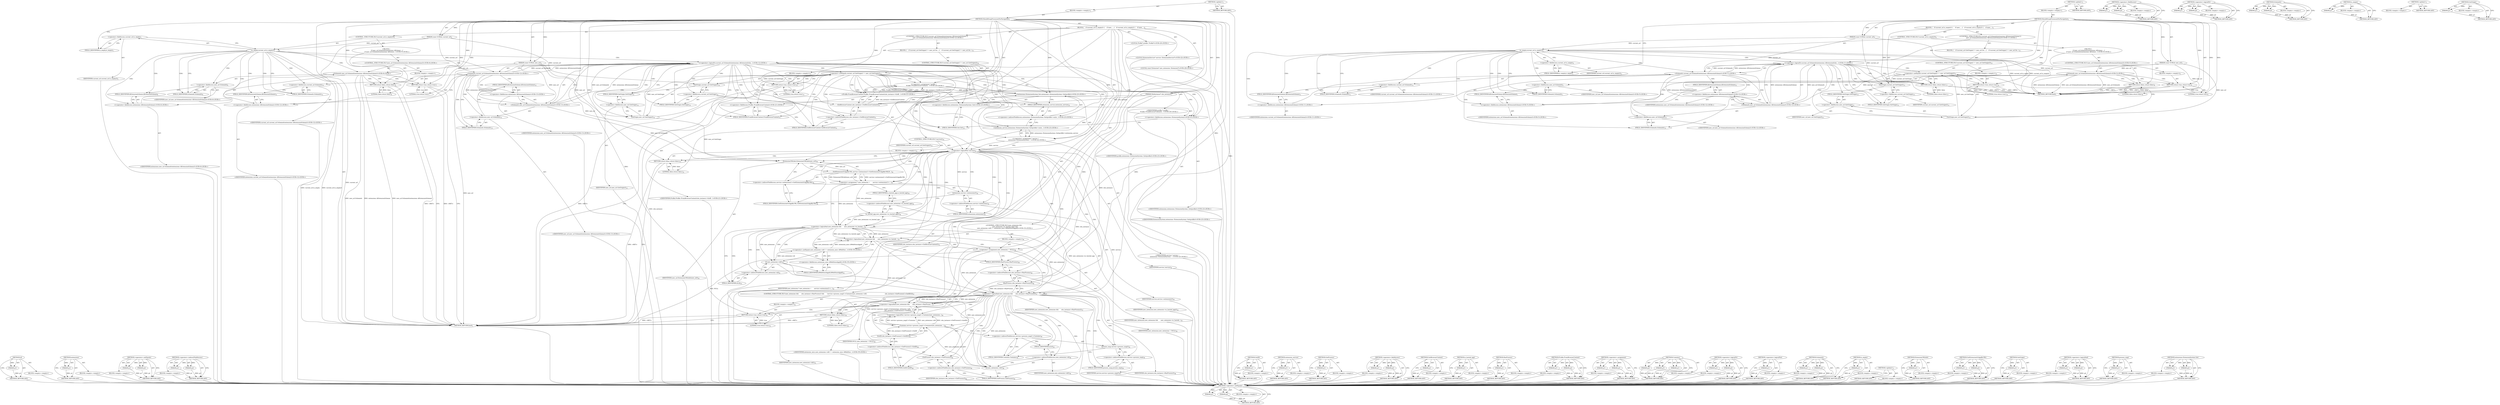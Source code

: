 digraph "extensions.ExtensionSystem.Get" {
vulnerable_101 [label=<(METHOD,&lt;operator&gt;.notEquals)>];
vulnerable_102 [label=<(PARAM,p1)>];
vulnerable_103 [label=<(PARAM,p2)>];
vulnerable_104 [label=<(BLOCK,&lt;empty&gt;,&lt;empty&gt;)>];
vulnerable_105 [label=<(METHOD_RETURN,ANY)>];
vulnerable_6 [label=<(METHOD,&lt;global&gt;)<SUB>1</SUB>>];
vulnerable_7 [label=<(BLOCK,&lt;empty&gt;,&lt;empty&gt;)<SUB>1</SUB>>];
vulnerable_8 [label=<(METHOD,ShouldSwapProcessesForNavigation)<SUB>1</SUB>>];
vulnerable_9 [label=<(PARAM,const GURL&amp; current_url)<SUB>2</SUB>>];
vulnerable_10 [label=<(PARAM,const GURL&amp; new_url)<SUB>3</SUB>>];
vulnerable_11 [label=<(BLOCK,{
   if (current_url.is_empty()) {
    if (new_...,{
   if (current_url.is_empty()) {
    if (new_...)<SUB>3</SUB>>];
vulnerable_12 [label=<(CONTROL_STRUCTURE,IF,if (current_url.is_empty()))<SUB>4</SUB>>];
vulnerable_13 [label=<(is_empty,current_url.is_empty())<SUB>4</SUB>>];
vulnerable_14 [label=<(&lt;operator&gt;.fieldAccess,current_url.is_empty)<SUB>4</SUB>>];
vulnerable_15 [label=<(IDENTIFIER,current_url,current_url.is_empty())<SUB>4</SUB>>];
vulnerable_16 [label=<(FIELD_IDENTIFIER,is_empty,is_empty)<SUB>4</SUB>>];
vulnerable_17 [label="<(BLOCK,{
    if (new_url.SchemeIs(extensions::kExtensi...,{
    if (new_url.SchemeIs(extensions::kExtensi...)<SUB>4</SUB>>"];
vulnerable_18 [label="<(CONTROL_STRUCTURE,IF,if (new_url.SchemeIs(extensions::kExtensionScheme)))<SUB>5</SUB>>"];
vulnerable_19 [label="<(SchemeIs,new_url.SchemeIs(extensions::kExtensionScheme))<SUB>5</SUB>>"];
vulnerable_20 [label=<(&lt;operator&gt;.fieldAccess,new_url.SchemeIs)<SUB>5</SUB>>];
vulnerable_21 [label="<(IDENTIFIER,new_url,new_url.SchemeIs(extensions::kExtensionScheme))<SUB>5</SUB>>"];
vulnerable_22 [label=<(FIELD_IDENTIFIER,SchemeIs,SchemeIs)<SUB>5</SUB>>];
vulnerable_23 [label="<(&lt;operator&gt;.fieldAccess,extensions::kExtensionScheme)<SUB>5</SUB>>"];
vulnerable_24 [label="<(IDENTIFIER,extensions,new_url.SchemeIs(extensions::kExtensionScheme))<SUB>5</SUB>>"];
vulnerable_25 [label=<(FIELD_IDENTIFIER,kExtensionScheme,kExtensionScheme)<SUB>5</SUB>>];
vulnerable_26 [label=<(BLOCK,&lt;empty&gt;,&lt;empty&gt;)<SUB>6</SUB>>];
vulnerable_27 [label=<(RETURN,return true;,return true;)<SUB>6</SUB>>];
vulnerable_28 [label=<(LITERAL,true,return true;)<SUB>6</SUB>>];
vulnerable_29 [label=<(RETURN,return false;,return false;)<SUB>8</SUB>>];
vulnerable_30 [label=<(LITERAL,false,return false;)<SUB>8</SUB>>];
vulnerable_31 [label="<(CONTROL_STRUCTURE,IF,if (current_url.SchemeIs(extensions::kExtensionScheme) ||
      new_url.SchemeIs(extensions::kExtensionScheme)))<SUB>11</SUB>>"];
vulnerable_32 [label="<(&lt;operator&gt;.logicalOr,current_url.SchemeIs(extensions::kExtensionSche...)<SUB>11</SUB>>"];
vulnerable_33 [label="<(SchemeIs,current_url.SchemeIs(extensions::kExtensionScheme))<SUB>11</SUB>>"];
vulnerable_34 [label=<(&lt;operator&gt;.fieldAccess,current_url.SchemeIs)<SUB>11</SUB>>];
vulnerable_35 [label="<(IDENTIFIER,current_url,current_url.SchemeIs(extensions::kExtensionScheme))<SUB>11</SUB>>"];
vulnerable_36 [label=<(FIELD_IDENTIFIER,SchemeIs,SchemeIs)<SUB>11</SUB>>];
vulnerable_37 [label="<(&lt;operator&gt;.fieldAccess,extensions::kExtensionScheme)<SUB>11</SUB>>"];
vulnerable_38 [label="<(IDENTIFIER,extensions,current_url.SchemeIs(extensions::kExtensionScheme))<SUB>11</SUB>>"];
vulnerable_39 [label=<(FIELD_IDENTIFIER,kExtensionScheme,kExtensionScheme)<SUB>11</SUB>>];
vulnerable_40 [label="<(SchemeIs,new_url.SchemeIs(extensions::kExtensionScheme))<SUB>12</SUB>>"];
vulnerable_41 [label=<(&lt;operator&gt;.fieldAccess,new_url.SchemeIs)<SUB>12</SUB>>];
vulnerable_42 [label="<(IDENTIFIER,new_url,new_url.SchemeIs(extensions::kExtensionScheme))<SUB>12</SUB>>"];
vulnerable_43 [label=<(FIELD_IDENTIFIER,SchemeIs,SchemeIs)<SUB>12</SUB>>];
vulnerable_44 [label="<(&lt;operator&gt;.fieldAccess,extensions::kExtensionScheme)<SUB>12</SUB>>"];
vulnerable_45 [label="<(IDENTIFIER,extensions,new_url.SchemeIs(extensions::kExtensionScheme))<SUB>12</SUB>>"];
vulnerable_46 [label=<(FIELD_IDENTIFIER,kExtensionScheme,kExtensionScheme)<SUB>12</SUB>>];
vulnerable_47 [label=<(BLOCK,{
    if (current_url.GetOrigin() != new_url.Ge...,{
    if (current_url.GetOrigin() != new_url.Ge...)<SUB>12</SUB>>];
vulnerable_48 [label=<(CONTROL_STRUCTURE,IF,if (current_url.GetOrigin() != new_url.GetOrigin()))<SUB>13</SUB>>];
vulnerable_49 [label=<(&lt;operator&gt;.notEquals,current_url.GetOrigin() != new_url.GetOrigin())<SUB>13</SUB>>];
vulnerable_50 [label=<(GetOrigin,current_url.GetOrigin())<SUB>13</SUB>>];
vulnerable_51 [label=<(&lt;operator&gt;.fieldAccess,current_url.GetOrigin)<SUB>13</SUB>>];
vulnerable_52 [label=<(IDENTIFIER,current_url,current_url.GetOrigin())<SUB>13</SUB>>];
vulnerable_53 [label=<(FIELD_IDENTIFIER,GetOrigin,GetOrigin)<SUB>13</SUB>>];
vulnerable_54 [label=<(GetOrigin,new_url.GetOrigin())<SUB>13</SUB>>];
vulnerable_55 [label=<(&lt;operator&gt;.fieldAccess,new_url.GetOrigin)<SUB>13</SUB>>];
vulnerable_56 [label=<(IDENTIFIER,new_url,new_url.GetOrigin())<SUB>13</SUB>>];
vulnerable_57 [label=<(FIELD_IDENTIFIER,GetOrigin,GetOrigin)<SUB>13</SUB>>];
vulnerable_58 [label=<(BLOCK,&lt;empty&gt;,&lt;empty&gt;)<SUB>14</SUB>>];
vulnerable_59 [label=<(RETURN,return true;,return true;)<SUB>14</SUB>>];
vulnerable_60 [label=<(LITERAL,true,return true;)<SUB>14</SUB>>];
vulnerable_61 [label=<(RETURN,return false;,return false;)<SUB>17</SUB>>];
vulnerable_62 [label=<(LITERAL,false,return false;)<SUB>17</SUB>>];
vulnerable_63 [label=<(METHOD_RETURN,bool)<SUB>1</SUB>>];
vulnerable_65 [label=<(METHOD_RETURN,ANY)<SUB>1</SUB>>];
vulnerable_86 [label=<(METHOD,&lt;operator&gt;.fieldAccess)>];
vulnerable_87 [label=<(PARAM,p1)>];
vulnerable_88 [label=<(PARAM,p2)>];
vulnerable_89 [label=<(BLOCK,&lt;empty&gt;,&lt;empty&gt;)>];
vulnerable_90 [label=<(METHOD_RETURN,ANY)>];
vulnerable_96 [label=<(METHOD,&lt;operator&gt;.logicalOr)>];
vulnerable_97 [label=<(PARAM,p1)>];
vulnerable_98 [label=<(PARAM,p2)>];
vulnerable_99 [label=<(BLOCK,&lt;empty&gt;,&lt;empty&gt;)>];
vulnerable_100 [label=<(METHOD_RETURN,ANY)>];
vulnerable_91 [label=<(METHOD,SchemeIs)>];
vulnerable_92 [label=<(PARAM,p1)>];
vulnerable_93 [label=<(PARAM,p2)>];
vulnerable_94 [label=<(BLOCK,&lt;empty&gt;,&lt;empty&gt;)>];
vulnerable_95 [label=<(METHOD_RETURN,ANY)>];
vulnerable_82 [label=<(METHOD,is_empty)>];
vulnerable_83 [label=<(PARAM,p1)>];
vulnerable_84 [label=<(BLOCK,&lt;empty&gt;,&lt;empty&gt;)>];
vulnerable_85 [label=<(METHOD_RETURN,ANY)>];
vulnerable_76 [label=<(METHOD,&lt;global&gt;)<SUB>1</SUB>>];
vulnerable_77 [label=<(BLOCK,&lt;empty&gt;,&lt;empty&gt;)>];
vulnerable_78 [label=<(METHOD_RETURN,ANY)>];
vulnerable_106 [label=<(METHOD,GetOrigin)>];
vulnerable_107 [label=<(PARAM,p1)>];
vulnerable_108 [label=<(BLOCK,&lt;empty&gt;,&lt;empty&gt;)>];
vulnerable_109 [label=<(METHOD_RETURN,ANY)>];
fixed_267 [label=<(METHOD,id)>];
fixed_268 [label=<(PARAM,p1)>];
fixed_269 [label=<(BLOCK,&lt;empty&gt;,&lt;empty&gt;)>];
fixed_270 [label=<(METHOD_RETURN,ANY)>];
fixed_250 [label=<(METHOD,extensions)>];
fixed_251 [label=<(PARAM,p1)>];
fixed_252 [label=<(BLOCK,&lt;empty&gt;,&lt;empty&gt;)>];
fixed_253 [label=<(METHOD_RETURN,ANY)>];
fixed_204 [label=<(METHOD,&lt;operator&gt;.notEquals)>];
fixed_205 [label=<(PARAM,p1)>];
fixed_206 [label=<(PARAM,p2)>];
fixed_207 [label=<(BLOCK,&lt;empty&gt;,&lt;empty&gt;)>];
fixed_208 [label=<(METHOD_RETURN,ANY)>];
fixed_227 [label=<(METHOD,&lt;operator&gt;.indirectFieldAccess)>];
fixed_228 [label=<(PARAM,p1)>];
fixed_229 [label=<(PARAM,p2)>];
fixed_230 [label=<(BLOCK,&lt;empty&gt;,&lt;empty&gt;)>];
fixed_231 [label=<(METHOD_RETURN,ANY)>];
fixed_6 [label=<(METHOD,&lt;global&gt;)<SUB>1</SUB>>];
fixed_7 [label=<(BLOCK,&lt;empty&gt;,&lt;empty&gt;)<SUB>1</SUB>>];
fixed_8 [label=<(METHOD,ShouldSwapProcessesForNavigation)<SUB>1</SUB>>];
fixed_9 [label=<(PARAM,SiteInstance* site_instance)<SUB>2</SUB>>];
fixed_10 [label=<(PARAM,const GURL&amp; current_url)<SUB>3</SUB>>];
fixed_11 [label=<(PARAM,const GURL&amp; new_url)<SUB>4</SUB>>];
fixed_12 [label=<(BLOCK,{
   if (current_url.is_empty()) {
    if (new_...,{
   if (current_url.is_empty()) {
    if (new_...)<SUB>4</SUB>>];
fixed_13 [label=<(CONTROL_STRUCTURE,IF,if (current_url.is_empty()))<SUB>5</SUB>>];
fixed_14 [label=<(is_empty,current_url.is_empty())<SUB>5</SUB>>];
fixed_15 [label=<(&lt;operator&gt;.fieldAccess,current_url.is_empty)<SUB>5</SUB>>];
fixed_16 [label=<(IDENTIFIER,current_url,current_url.is_empty())<SUB>5</SUB>>];
fixed_17 [label=<(FIELD_IDENTIFIER,is_empty,is_empty)<SUB>5</SUB>>];
fixed_18 [label="<(BLOCK,{
    if (new_url.SchemeIs(extensions::kExtensi...,{
    if (new_url.SchemeIs(extensions::kExtensi...)<SUB>5</SUB>>"];
fixed_19 [label="<(CONTROL_STRUCTURE,IF,if (new_url.SchemeIs(extensions::kExtensionScheme)))<SUB>6</SUB>>"];
fixed_20 [label="<(SchemeIs,new_url.SchemeIs(extensions::kExtensionScheme))<SUB>6</SUB>>"];
fixed_21 [label=<(&lt;operator&gt;.fieldAccess,new_url.SchemeIs)<SUB>6</SUB>>];
fixed_22 [label="<(IDENTIFIER,new_url,new_url.SchemeIs(extensions::kExtensionScheme))<SUB>6</SUB>>"];
fixed_23 [label=<(FIELD_IDENTIFIER,SchemeIs,SchemeIs)<SUB>6</SUB>>];
fixed_24 [label="<(&lt;operator&gt;.fieldAccess,extensions::kExtensionScheme)<SUB>6</SUB>>"];
fixed_25 [label="<(IDENTIFIER,extensions,new_url.SchemeIs(extensions::kExtensionScheme))<SUB>6</SUB>>"];
fixed_26 [label=<(FIELD_IDENTIFIER,kExtensionScheme,kExtensionScheme)<SUB>6</SUB>>];
fixed_27 [label=<(BLOCK,&lt;empty&gt;,&lt;empty&gt;)<SUB>7</SUB>>];
fixed_28 [label=<(RETURN,return true;,return true;)<SUB>7</SUB>>];
fixed_29 [label=<(LITERAL,true,return true;)<SUB>7</SUB>>];
fixed_30 [label=<(RETURN,return false;,return false;)<SUB>9</SUB>>];
fixed_31 [label=<(LITERAL,false,return false;)<SUB>9</SUB>>];
fixed_32 [label="<(CONTROL_STRUCTURE,IF,if (current_url.SchemeIs(extensions::kExtensionScheme) ||
      new_url.SchemeIs(extensions::kExtensionScheme)))<SUB>12</SUB>>"];
fixed_33 [label="<(&lt;operator&gt;.logicalOr,current_url.SchemeIs(extensions::kExtensionSche...)<SUB>12</SUB>>"];
fixed_34 [label="<(SchemeIs,current_url.SchemeIs(extensions::kExtensionScheme))<SUB>12</SUB>>"];
fixed_35 [label=<(&lt;operator&gt;.fieldAccess,current_url.SchemeIs)<SUB>12</SUB>>];
fixed_36 [label="<(IDENTIFIER,current_url,current_url.SchemeIs(extensions::kExtensionScheme))<SUB>12</SUB>>"];
fixed_37 [label=<(FIELD_IDENTIFIER,SchemeIs,SchemeIs)<SUB>12</SUB>>];
fixed_38 [label="<(&lt;operator&gt;.fieldAccess,extensions::kExtensionScheme)<SUB>12</SUB>>"];
fixed_39 [label="<(IDENTIFIER,extensions,current_url.SchemeIs(extensions::kExtensionScheme))<SUB>12</SUB>>"];
fixed_40 [label=<(FIELD_IDENTIFIER,kExtensionScheme,kExtensionScheme)<SUB>12</SUB>>];
fixed_41 [label="<(SchemeIs,new_url.SchemeIs(extensions::kExtensionScheme))<SUB>13</SUB>>"];
fixed_42 [label=<(&lt;operator&gt;.fieldAccess,new_url.SchemeIs)<SUB>13</SUB>>];
fixed_43 [label="<(IDENTIFIER,new_url,new_url.SchemeIs(extensions::kExtensionScheme))<SUB>13</SUB>>"];
fixed_44 [label=<(FIELD_IDENTIFIER,SchemeIs,SchemeIs)<SUB>13</SUB>>];
fixed_45 [label="<(&lt;operator&gt;.fieldAccess,extensions::kExtensionScheme)<SUB>13</SUB>>"];
fixed_46 [label="<(IDENTIFIER,extensions,new_url.SchemeIs(extensions::kExtensionScheme))<SUB>13</SUB>>"];
fixed_47 [label=<(FIELD_IDENTIFIER,kExtensionScheme,kExtensionScheme)<SUB>13</SUB>>];
fixed_48 [label=<(BLOCK,{
    if (current_url.GetOrigin() != new_url.Ge...,{
    if (current_url.GetOrigin() != new_url.Ge...)<SUB>13</SUB>>];
fixed_49 [label=<(CONTROL_STRUCTURE,IF,if (current_url.GetOrigin() != new_url.GetOrigin()))<SUB>14</SUB>>];
fixed_50 [label=<(&lt;operator&gt;.notEquals,current_url.GetOrigin() != new_url.GetOrigin())<SUB>14</SUB>>];
fixed_51 [label=<(GetOrigin,current_url.GetOrigin())<SUB>14</SUB>>];
fixed_52 [label=<(&lt;operator&gt;.fieldAccess,current_url.GetOrigin)<SUB>14</SUB>>];
fixed_53 [label=<(IDENTIFIER,current_url,current_url.GetOrigin())<SUB>14</SUB>>];
fixed_54 [label=<(FIELD_IDENTIFIER,GetOrigin,GetOrigin)<SUB>14</SUB>>];
fixed_55 [label=<(GetOrigin,new_url.GetOrigin())<SUB>14</SUB>>];
fixed_56 [label=<(&lt;operator&gt;.fieldAccess,new_url.GetOrigin)<SUB>14</SUB>>];
fixed_57 [label=<(IDENTIFIER,new_url,new_url.GetOrigin())<SUB>14</SUB>>];
fixed_58 [label=<(FIELD_IDENTIFIER,GetOrigin,GetOrigin)<SUB>14</SUB>>];
fixed_59 [label=<(BLOCK,&lt;empty&gt;,&lt;empty&gt;)<SUB>15</SUB>>];
fixed_60 [label=<(RETURN,return true;,return true;)<SUB>15</SUB>>];
fixed_61 [label=<(LITERAL,true,return true;)<SUB>15</SUB>>];
fixed_62 [label="<(LOCAL,Profile* profile: Profile*)<SUB>20</SUB>>"];
fixed_63 [label="<(&lt;operator&gt;.assignment,* profile =
      Profile::FromBrowserContext(s...)<SUB>20</SUB>>"];
fixed_64 [label="<(IDENTIFIER,profile,* profile =
      Profile::FromBrowserContext(s...)<SUB>20</SUB>>"];
fixed_65 [label="<(Profile.FromBrowserContext,Profile::FromBrowserContext(site_instance-&gt;GetB...)<SUB>21</SUB>>"];
fixed_66 [label="<(&lt;operator&gt;.fieldAccess,Profile::FromBrowserContext)<SUB>21</SUB>>"];
fixed_67 [label="<(IDENTIFIER,Profile,Profile::FromBrowserContext(site_instance-&gt;GetB...)<SUB>21</SUB>>"];
fixed_68 [label=<(FIELD_IDENTIFIER,FromBrowserContext,FromBrowserContext)<SUB>21</SUB>>];
fixed_69 [label=<(GetBrowserContext,site_instance-&gt;GetBrowserContext())<SUB>21</SUB>>];
fixed_70 [label=<(&lt;operator&gt;.indirectFieldAccess,site_instance-&gt;GetBrowserContext)<SUB>21</SUB>>];
fixed_71 [label=<(IDENTIFIER,site_instance,site_instance-&gt;GetBrowserContext())<SUB>21</SUB>>];
fixed_72 [label=<(FIELD_IDENTIFIER,GetBrowserContext,GetBrowserContext)<SUB>21</SUB>>];
fixed_73 [label="<(LOCAL,ExtensionService* service: ExtensionService*)<SUB>22</SUB>>"];
fixed_74 [label="<(&lt;operator&gt;.assignment,* service =
      extensions::ExtensionSystem::...)<SUB>22</SUB>>"];
fixed_75 [label="<(IDENTIFIER,service,* service =
      extensions::ExtensionSystem::...)<SUB>22</SUB>>"];
fixed_76 [label="<(extension_service,extensions::ExtensionSystem::Get(profile)-&gt;exte...)<SUB>23</SUB>>"];
fixed_77 [label="<(&lt;operator&gt;.indirectFieldAccess,extensions::ExtensionSystem::Get(profile)-&gt;exte...)<SUB>23</SUB>>"];
fixed_78 [label="<(extensions.ExtensionSystem.Get,extensions::ExtensionSystem::Get(profile))<SUB>23</SUB>>"];
fixed_79 [label="<(&lt;operator&gt;.fieldAccess,extensions::ExtensionSystem::Get)<SUB>23</SUB>>"];
fixed_80 [label="<(&lt;operator&gt;.fieldAccess,extensions::ExtensionSystem)<SUB>23</SUB>>"];
fixed_81 [label="<(IDENTIFIER,extensions,extensions::ExtensionSystem::Get(profile))<SUB>23</SUB>>"];
fixed_82 [label="<(IDENTIFIER,ExtensionSystem,extensions::ExtensionSystem::Get(profile))<SUB>23</SUB>>"];
fixed_83 [label=<(FIELD_IDENTIFIER,Get,Get)<SUB>23</SUB>>];
fixed_84 [label="<(IDENTIFIER,profile,extensions::ExtensionSystem::Get(profile))<SUB>23</SUB>>"];
fixed_85 [label=<(FIELD_IDENTIFIER,extension_service,extension_service)<SUB>23</SUB>>];
fixed_86 [label=<(CONTROL_STRUCTURE,IF,if (!service))<SUB>24</SUB>>];
fixed_87 [label=<(&lt;operator&gt;.logicalNot,!service)<SUB>24</SUB>>];
fixed_88 [label=<(IDENTIFIER,service,!service)<SUB>24</SUB>>];
fixed_89 [label=<(BLOCK,&lt;empty&gt;,&lt;empty&gt;)<SUB>25</SUB>>];
fixed_90 [label=<(RETURN,return false;,return false;)<SUB>25</SUB>>];
fixed_91 [label=<(LITERAL,false,return false;)<SUB>25</SUB>>];
fixed_92 [label="<(LOCAL,const Extension* new_extension: Extension*)<SUB>29</SUB>>"];
fixed_93 [label=<(&lt;operator&gt;.assignment,* new_extension =
      service-&gt;extensions()-&gt;...)<SUB>29</SUB>>];
fixed_94 [label=<(IDENTIFIER,new_extension,* new_extension =
      service-&gt;extensions()-&gt;...)<SUB>29</SUB>>];
fixed_95 [label=<(GetExtensionOrAppByURL,service-&gt;extensions()-&gt;GetExtensionOrAppByURL(E...)<SUB>30</SUB>>];
fixed_96 [label=<(&lt;operator&gt;.indirectFieldAccess,service-&gt;extensions()-&gt;GetExtensionOrAppByURL)<SUB>30</SUB>>];
fixed_97 [label=<(extensions,service-&gt;extensions())<SUB>30</SUB>>];
fixed_98 [label=<(&lt;operator&gt;.indirectFieldAccess,service-&gt;extensions)<SUB>30</SUB>>];
fixed_99 [label=<(IDENTIFIER,service,service-&gt;extensions())<SUB>30</SUB>>];
fixed_100 [label=<(FIELD_IDENTIFIER,extensions,extensions)<SUB>30</SUB>>];
fixed_101 [label=<(FIELD_IDENTIFIER,GetExtensionOrAppByURL,GetExtensionOrAppByURL)<SUB>30</SUB>>];
fixed_102 [label=<(ExtensionURLInfo,ExtensionURLInfo(new_url))<SUB>30</SUB>>];
fixed_103 [label=<(IDENTIFIER,new_url,ExtensionURLInfo(new_url))<SUB>30</SUB>>];
fixed_104 [label="<(CONTROL_STRUCTURE,IF,if (new_extension &amp;&amp;
      new_extension-&gt;is_hosted_app() &amp;&amp;
      new_extension-&gt;id() != extension_misc::kWebStoreAppId))<SUB>33</SUB>>"];
fixed_105 [label=<(&lt;operator&gt;.logicalAnd,new_extension &amp;&amp;
      new_extension-&gt;is_hosted...)<SUB>33</SUB>>];
fixed_106 [label=<(&lt;operator&gt;.logicalAnd,new_extension &amp;&amp;
      new_extension-&gt;is_hosted...)<SUB>33</SUB>>];
fixed_107 [label=<(IDENTIFIER,new_extension,new_extension &amp;&amp;
      new_extension-&gt;is_hosted...)<SUB>33</SUB>>];
fixed_108 [label=<(is_hosted_app,new_extension-&gt;is_hosted_app())<SUB>34</SUB>>];
fixed_109 [label=<(&lt;operator&gt;.indirectFieldAccess,new_extension-&gt;is_hosted_app)<SUB>34</SUB>>];
fixed_110 [label=<(IDENTIFIER,new_extension,new_extension-&gt;is_hosted_app())<SUB>34</SUB>>];
fixed_111 [label=<(FIELD_IDENTIFIER,is_hosted_app,is_hosted_app)<SUB>34</SUB>>];
fixed_112 [label="<(&lt;operator&gt;.notEquals,new_extension-&gt;id() != extension_misc::kWebStor...)<SUB>35</SUB>>"];
fixed_113 [label=<(id,new_extension-&gt;id())<SUB>35</SUB>>];
fixed_114 [label=<(&lt;operator&gt;.indirectFieldAccess,new_extension-&gt;id)<SUB>35</SUB>>];
fixed_115 [label=<(IDENTIFIER,new_extension,new_extension-&gt;id())<SUB>35</SUB>>];
fixed_116 [label=<(FIELD_IDENTIFIER,id,id)<SUB>35</SUB>>];
fixed_117 [label="<(&lt;operator&gt;.fieldAccess,extension_misc::kWebStoreAppId)<SUB>35</SUB>>"];
fixed_118 [label="<(IDENTIFIER,extension_misc,new_extension-&gt;id() != extension_misc::kWebStor...)<SUB>35</SUB>>"];
fixed_119 [label=<(FIELD_IDENTIFIER,kWebStoreAppId,kWebStoreAppId)<SUB>35</SUB>>];
fixed_120 [label=<(BLOCK,&lt;empty&gt;,&lt;empty&gt;)<SUB>36</SUB>>];
fixed_121 [label=<(&lt;operator&gt;.assignment,new_extension = NULL)<SUB>36</SUB>>];
fixed_122 [label=<(IDENTIFIER,new_extension,new_extension = NULL)<SUB>36</SUB>>];
fixed_123 [label=<(IDENTIFIER,NULL,new_extension = NULL)<SUB>36</SUB>>];
fixed_124 [label=<(CONTROL_STRUCTURE,IF,if (new_extension &amp;&amp;
      site_instance-&gt;HasProcess() &amp;&amp;
      !service-&gt;process_map()-&gt;Contains(new_extension-&gt;id(),
                                        site_instance-&gt;GetProcess()-&gt;GetID())))<SUB>37</SUB>>];
fixed_125 [label=<(&lt;operator&gt;.logicalAnd,new_extension &amp;&amp;
      site_instance-&gt;HasProces...)<SUB>37</SUB>>];
fixed_126 [label=<(&lt;operator&gt;.logicalAnd,new_extension &amp;&amp;
      site_instance-&gt;HasProcess())<SUB>37</SUB>>];
fixed_127 [label=<(IDENTIFIER,new_extension,new_extension &amp;&amp;
      site_instance-&gt;HasProcess())<SUB>37</SUB>>];
fixed_128 [label=<(HasProcess,site_instance-&gt;HasProcess())<SUB>38</SUB>>];
fixed_129 [label=<(&lt;operator&gt;.indirectFieldAccess,site_instance-&gt;HasProcess)<SUB>38</SUB>>];
fixed_130 [label=<(IDENTIFIER,site_instance,site_instance-&gt;HasProcess())<SUB>38</SUB>>];
fixed_131 [label=<(FIELD_IDENTIFIER,HasProcess,HasProcess)<SUB>38</SUB>>];
fixed_132 [label=<(&lt;operator&gt;.logicalNot,!service-&gt;process_map()-&gt;Contains(new_extension...)<SUB>39</SUB>>];
fixed_133 [label=<(Contains,service-&gt;process_map()-&gt;Contains(new_extension-...)<SUB>39</SUB>>];
fixed_134 [label=<(&lt;operator&gt;.indirectFieldAccess,service-&gt;process_map()-&gt;Contains)<SUB>39</SUB>>];
fixed_135 [label=<(process_map,service-&gt;process_map())<SUB>39</SUB>>];
fixed_136 [label=<(&lt;operator&gt;.indirectFieldAccess,service-&gt;process_map)<SUB>39</SUB>>];
fixed_137 [label=<(IDENTIFIER,service,service-&gt;process_map())<SUB>39</SUB>>];
fixed_138 [label=<(FIELD_IDENTIFIER,process_map,process_map)<SUB>39</SUB>>];
fixed_139 [label=<(FIELD_IDENTIFIER,Contains,Contains)<SUB>39</SUB>>];
fixed_140 [label=<(id,new_extension-&gt;id())<SUB>39</SUB>>];
fixed_141 [label=<(&lt;operator&gt;.indirectFieldAccess,new_extension-&gt;id)<SUB>39</SUB>>];
fixed_142 [label=<(IDENTIFIER,new_extension,new_extension-&gt;id())<SUB>39</SUB>>];
fixed_143 [label=<(FIELD_IDENTIFIER,id,id)<SUB>39</SUB>>];
fixed_144 [label=<(GetID,site_instance-&gt;GetProcess()-&gt;GetID())<SUB>40</SUB>>];
fixed_145 [label=<(&lt;operator&gt;.indirectFieldAccess,site_instance-&gt;GetProcess()-&gt;GetID)<SUB>40</SUB>>];
fixed_146 [label=<(GetProcess,site_instance-&gt;GetProcess())<SUB>40</SUB>>];
fixed_147 [label=<(&lt;operator&gt;.indirectFieldAccess,site_instance-&gt;GetProcess)<SUB>40</SUB>>];
fixed_148 [label=<(IDENTIFIER,site_instance,site_instance-&gt;GetProcess())<SUB>40</SUB>>];
fixed_149 [label=<(FIELD_IDENTIFIER,GetProcess,GetProcess)<SUB>40</SUB>>];
fixed_150 [label=<(FIELD_IDENTIFIER,GetID,GetID)<SUB>40</SUB>>];
fixed_151 [label=<(BLOCK,&lt;empty&gt;,&lt;empty&gt;)<SUB>41</SUB>>];
fixed_152 [label=<(RETURN,return true;,return true;)<SUB>41</SUB>>];
fixed_153 [label=<(LITERAL,true,return true;)<SUB>41</SUB>>];
fixed_154 [label=<(RETURN,return false;,return false;)<SUB>43</SUB>>];
fixed_155 [label=<(LITERAL,false,return false;)<SUB>43</SUB>>];
fixed_156 [label=<(METHOD_RETURN,bool)<SUB>1</SUB>>];
fixed_158 [label=<(METHOD_RETURN,ANY)<SUB>1</SUB>>];
fixed_285 [label=<(METHOD,GetID)>];
fixed_286 [label=<(PARAM,p1)>];
fixed_287 [label=<(BLOCK,&lt;empty&gt;,&lt;empty&gt;)>];
fixed_288 [label=<(METHOD_RETURN,ANY)>];
fixed_232 [label=<(METHOD,extension_service)>];
fixed_233 [label=<(PARAM,p1)>];
fixed_234 [label=<(BLOCK,&lt;empty&gt;,&lt;empty&gt;)>];
fixed_235 [label=<(METHOD_RETURN,ANY)>];
fixed_289 [label=<(METHOD,GetProcess)>];
fixed_290 [label=<(PARAM,p1)>];
fixed_291 [label=<(BLOCK,&lt;empty&gt;,&lt;empty&gt;)>];
fixed_292 [label=<(METHOD_RETURN,ANY)>];
fixed_189 [label=<(METHOD,&lt;operator&gt;.fieldAccess)>];
fixed_190 [label=<(PARAM,p1)>];
fixed_191 [label=<(PARAM,p2)>];
fixed_192 [label=<(BLOCK,&lt;empty&gt;,&lt;empty&gt;)>];
fixed_193 [label=<(METHOD_RETURN,ANY)>];
fixed_223 [label=<(METHOD,GetBrowserContext)>];
fixed_224 [label=<(PARAM,p1)>];
fixed_225 [label=<(BLOCK,&lt;empty&gt;,&lt;empty&gt;)>];
fixed_226 [label=<(METHOD_RETURN,ANY)>];
fixed_263 [label=<(METHOD,is_hosted_app)>];
fixed_264 [label=<(PARAM,p1)>];
fixed_265 [label=<(BLOCK,&lt;empty&gt;,&lt;empty&gt;)>];
fixed_266 [label=<(METHOD_RETURN,ANY)>];
fixed_271 [label=<(METHOD,HasProcess)>];
fixed_272 [label=<(PARAM,p1)>];
fixed_273 [label=<(BLOCK,&lt;empty&gt;,&lt;empty&gt;)>];
fixed_274 [label=<(METHOD_RETURN,ANY)>];
fixed_218 [label=<(METHOD,Profile.FromBrowserContext)>];
fixed_219 [label=<(PARAM,p1)>];
fixed_220 [label=<(PARAM,p2)>];
fixed_221 [label=<(BLOCK,&lt;empty&gt;,&lt;empty&gt;)>];
fixed_222 [label=<(METHOD_RETURN,ANY)>];
fixed_213 [label=<(METHOD,&lt;operator&gt;.assignment)>];
fixed_214 [label=<(PARAM,p1)>];
fixed_215 [label=<(PARAM,p2)>];
fixed_216 [label=<(BLOCK,&lt;empty&gt;,&lt;empty&gt;)>];
fixed_217 [label=<(METHOD_RETURN,ANY)>];
fixed_275 [label=<(METHOD,Contains)>];
fixed_276 [label=<(PARAM,p1)>];
fixed_277 [label=<(PARAM,p2)>];
fixed_278 [label=<(PARAM,p3)>];
fixed_279 [label=<(BLOCK,&lt;empty&gt;,&lt;empty&gt;)>];
fixed_280 [label=<(METHOD_RETURN,ANY)>];
fixed_199 [label=<(METHOD,&lt;operator&gt;.logicalOr)>];
fixed_200 [label=<(PARAM,p1)>];
fixed_201 [label=<(PARAM,p2)>];
fixed_202 [label=<(BLOCK,&lt;empty&gt;,&lt;empty&gt;)>];
fixed_203 [label=<(METHOD_RETURN,ANY)>];
fixed_241 [label=<(METHOD,&lt;operator&gt;.logicalNot)>];
fixed_242 [label=<(PARAM,p1)>];
fixed_243 [label=<(BLOCK,&lt;empty&gt;,&lt;empty&gt;)>];
fixed_244 [label=<(METHOD_RETURN,ANY)>];
fixed_194 [label=<(METHOD,SchemeIs)>];
fixed_195 [label=<(PARAM,p1)>];
fixed_196 [label=<(PARAM,p2)>];
fixed_197 [label=<(BLOCK,&lt;empty&gt;,&lt;empty&gt;)>];
fixed_198 [label=<(METHOD_RETURN,ANY)>];
fixed_185 [label=<(METHOD,is_empty)>];
fixed_186 [label=<(PARAM,p1)>];
fixed_187 [label=<(BLOCK,&lt;empty&gt;,&lt;empty&gt;)>];
fixed_188 [label=<(METHOD_RETURN,ANY)>];
fixed_179 [label=<(METHOD,&lt;global&gt;)<SUB>1</SUB>>];
fixed_180 [label=<(BLOCK,&lt;empty&gt;,&lt;empty&gt;)>];
fixed_181 [label=<(METHOD_RETURN,ANY)>];
fixed_254 [label=<(METHOD,ExtensionURLInfo)>];
fixed_255 [label=<(PARAM,p1)>];
fixed_256 [label=<(BLOCK,&lt;empty&gt;,&lt;empty&gt;)>];
fixed_257 [label=<(METHOD_RETURN,ANY)>];
fixed_245 [label=<(METHOD,GetExtensionOrAppByURL)>];
fixed_246 [label=<(PARAM,p1)>];
fixed_247 [label=<(PARAM,p2)>];
fixed_248 [label=<(BLOCK,&lt;empty&gt;,&lt;empty&gt;)>];
fixed_249 [label=<(METHOD_RETURN,ANY)>];
fixed_209 [label=<(METHOD,GetOrigin)>];
fixed_210 [label=<(PARAM,p1)>];
fixed_211 [label=<(BLOCK,&lt;empty&gt;,&lt;empty&gt;)>];
fixed_212 [label=<(METHOD_RETURN,ANY)>];
fixed_258 [label=<(METHOD,&lt;operator&gt;.logicalAnd)>];
fixed_259 [label=<(PARAM,p1)>];
fixed_260 [label=<(PARAM,p2)>];
fixed_261 [label=<(BLOCK,&lt;empty&gt;,&lt;empty&gt;)>];
fixed_262 [label=<(METHOD_RETURN,ANY)>];
fixed_281 [label=<(METHOD,process_map)>];
fixed_282 [label=<(PARAM,p1)>];
fixed_283 [label=<(BLOCK,&lt;empty&gt;,&lt;empty&gt;)>];
fixed_284 [label=<(METHOD_RETURN,ANY)>];
fixed_236 [label=<(METHOD,extensions.ExtensionSystem.Get)>];
fixed_237 [label=<(PARAM,p1)>];
fixed_238 [label=<(PARAM,p2)>];
fixed_239 [label=<(BLOCK,&lt;empty&gt;,&lt;empty&gt;)>];
fixed_240 [label=<(METHOD_RETURN,ANY)>];
vulnerable_101 -> vulnerable_102  [key=0, label="AST: "];
vulnerable_101 -> vulnerable_102  [key=1, label="DDG: "];
vulnerable_101 -> vulnerable_104  [key=0, label="AST: "];
vulnerable_101 -> vulnerable_103  [key=0, label="AST: "];
vulnerable_101 -> vulnerable_103  [key=1, label="DDG: "];
vulnerable_101 -> vulnerable_105  [key=0, label="AST: "];
vulnerable_101 -> vulnerable_105  [key=1, label="CFG: "];
vulnerable_102 -> vulnerable_105  [key=0, label="DDG: p1"];
vulnerable_103 -> vulnerable_105  [key=0, label="DDG: p2"];
vulnerable_6 -> vulnerable_7  [key=0, label="AST: "];
vulnerable_6 -> vulnerable_65  [key=0, label="AST: "];
vulnerable_6 -> vulnerable_65  [key=1, label="CFG: "];
vulnerable_7 -> vulnerable_8  [key=0, label="AST: "];
vulnerable_8 -> vulnerable_9  [key=0, label="AST: "];
vulnerable_8 -> vulnerable_9  [key=1, label="DDG: "];
vulnerable_8 -> vulnerable_10  [key=0, label="AST: "];
vulnerable_8 -> vulnerable_10  [key=1, label="DDG: "];
vulnerable_8 -> vulnerable_11  [key=0, label="AST: "];
vulnerable_8 -> vulnerable_63  [key=0, label="AST: "];
vulnerable_8 -> vulnerable_16  [key=0, label="CFG: "];
vulnerable_8 -> vulnerable_61  [key=0, label="DDG: "];
vulnerable_8 -> vulnerable_62  [key=0, label="DDG: "];
vulnerable_8 -> vulnerable_29  [key=0, label="DDG: "];
vulnerable_8 -> vulnerable_30  [key=0, label="DDG: "];
vulnerable_8 -> vulnerable_27  [key=0, label="DDG: "];
vulnerable_8 -> vulnerable_59  [key=0, label="DDG: "];
vulnerable_8 -> vulnerable_28  [key=0, label="DDG: "];
vulnerable_8 -> vulnerable_60  [key=0, label="DDG: "];
vulnerable_9 -> vulnerable_63  [key=0, label="DDG: current_url"];
vulnerable_9 -> vulnerable_13  [key=0, label="DDG: current_url"];
vulnerable_9 -> vulnerable_33  [key=0, label="DDG: current_url"];
vulnerable_9 -> vulnerable_50  [key=0, label="DDG: current_url"];
vulnerable_10 -> vulnerable_63  [key=0, label="DDG: new_url"];
vulnerable_10 -> vulnerable_40  [key=0, label="DDG: new_url"];
vulnerable_10 -> vulnerable_19  [key=0, label="DDG: new_url"];
vulnerable_10 -> vulnerable_54  [key=0, label="DDG: new_url"];
vulnerable_11 -> vulnerable_12  [key=0, label="AST: "];
vulnerable_11 -> vulnerable_31  [key=0, label="AST: "];
vulnerable_11 -> vulnerable_61  [key=0, label="AST: "];
vulnerable_12 -> vulnerable_13  [key=0, label="AST: "];
vulnerable_12 -> vulnerable_17  [key=0, label="AST: "];
vulnerable_13 -> vulnerable_14  [key=0, label="AST: "];
vulnerable_13 -> vulnerable_22  [key=0, label="CFG: "];
vulnerable_13 -> vulnerable_22  [key=1, label="CDG: "];
vulnerable_13 -> vulnerable_36  [key=0, label="CFG: "];
vulnerable_13 -> vulnerable_36  [key=1, label="CDG: "];
vulnerable_13 -> vulnerable_63  [key=0, label="DDG: current_url.is_empty"];
vulnerable_13 -> vulnerable_63  [key=1, label="DDG: current_url.is_empty()"];
vulnerable_13 -> vulnerable_34  [key=0, label="CDG: "];
vulnerable_13 -> vulnerable_32  [key=0, label="CDG: "];
vulnerable_13 -> vulnerable_33  [key=0, label="CDG: "];
vulnerable_13 -> vulnerable_23  [key=0, label="CDG: "];
vulnerable_13 -> vulnerable_19  [key=0, label="CDG: "];
vulnerable_13 -> vulnerable_37  [key=0, label="CDG: "];
vulnerable_13 -> vulnerable_20  [key=0, label="CDG: "];
vulnerable_13 -> vulnerable_25  [key=0, label="CDG: "];
vulnerable_13 -> vulnerable_39  [key=0, label="CDG: "];
vulnerable_14 -> vulnerable_15  [key=0, label="AST: "];
vulnerable_14 -> vulnerable_16  [key=0, label="AST: "];
vulnerable_14 -> vulnerable_13  [key=0, label="CFG: "];
vulnerable_16 -> vulnerable_14  [key=0, label="CFG: "];
vulnerable_17 -> vulnerable_18  [key=0, label="AST: "];
vulnerable_17 -> vulnerable_29  [key=0, label="AST: "];
vulnerable_18 -> vulnerable_19  [key=0, label="AST: "];
vulnerable_18 -> vulnerable_26  [key=0, label="AST: "];
vulnerable_19 -> vulnerable_20  [key=0, label="AST: "];
vulnerable_19 -> vulnerable_23  [key=0, label="AST: "];
vulnerable_19 -> vulnerable_27  [key=0, label="CFG: "];
vulnerable_19 -> vulnerable_27  [key=1, label="CDG: "];
vulnerable_19 -> vulnerable_29  [key=0, label="CFG: "];
vulnerable_19 -> vulnerable_29  [key=1, label="CDG: "];
vulnerable_19 -> vulnerable_63  [key=0, label="DDG: new_url.SchemeIs"];
vulnerable_19 -> vulnerable_63  [key=1, label="DDG: extensions::kExtensionScheme"];
vulnerable_19 -> vulnerable_63  [key=2, label="DDG: new_url.SchemeIs(extensions::kExtensionScheme)"];
vulnerable_20 -> vulnerable_21  [key=0, label="AST: "];
vulnerable_20 -> vulnerable_22  [key=0, label="AST: "];
vulnerable_20 -> vulnerable_25  [key=0, label="CFG: "];
vulnerable_22 -> vulnerable_20  [key=0, label="CFG: "];
vulnerable_23 -> vulnerable_24  [key=0, label="AST: "];
vulnerable_23 -> vulnerable_25  [key=0, label="AST: "];
vulnerable_23 -> vulnerable_19  [key=0, label="CFG: "];
vulnerable_25 -> vulnerable_23  [key=0, label="CFG: "];
vulnerable_26 -> vulnerable_27  [key=0, label="AST: "];
vulnerable_27 -> vulnerable_28  [key=0, label="AST: "];
vulnerable_27 -> vulnerable_63  [key=0, label="CFG: "];
vulnerable_27 -> vulnerable_63  [key=1, label="DDG: &lt;RET&gt;"];
vulnerable_28 -> vulnerable_27  [key=0, label="DDG: true"];
vulnerable_29 -> vulnerable_30  [key=0, label="AST: "];
vulnerable_29 -> vulnerable_63  [key=0, label="CFG: "];
vulnerable_29 -> vulnerable_63  [key=1, label="DDG: &lt;RET&gt;"];
vulnerable_30 -> vulnerable_29  [key=0, label="DDG: false"];
vulnerable_31 -> vulnerable_32  [key=0, label="AST: "];
vulnerable_31 -> vulnerable_47  [key=0, label="AST: "];
vulnerable_32 -> vulnerable_33  [key=0, label="AST: "];
vulnerable_32 -> vulnerable_40  [key=0, label="AST: "];
vulnerable_32 -> vulnerable_53  [key=0, label="CFG: "];
vulnerable_32 -> vulnerable_53  [key=1, label="CDG: "];
vulnerable_32 -> vulnerable_61  [key=0, label="CFG: "];
vulnerable_32 -> vulnerable_61  [key=1, label="CDG: "];
vulnerable_32 -> vulnerable_49  [key=0, label="CDG: "];
vulnerable_32 -> vulnerable_51  [key=0, label="CDG: "];
vulnerable_32 -> vulnerable_57  [key=0, label="CDG: "];
vulnerable_32 -> vulnerable_50  [key=0, label="CDG: "];
vulnerable_32 -> vulnerable_55  [key=0, label="CDG: "];
vulnerable_32 -> vulnerable_54  [key=0, label="CDG: "];
vulnerable_33 -> vulnerable_34  [key=0, label="AST: "];
vulnerable_33 -> vulnerable_37  [key=0, label="AST: "];
vulnerable_33 -> vulnerable_32  [key=0, label="CFG: "];
vulnerable_33 -> vulnerable_32  [key=1, label="DDG: current_url.SchemeIs"];
vulnerable_33 -> vulnerable_32  [key=2, label="DDG: extensions::kExtensionScheme"];
vulnerable_33 -> vulnerable_43  [key=0, label="CFG: "];
vulnerable_33 -> vulnerable_43  [key=1, label="CDG: "];
vulnerable_33 -> vulnerable_40  [key=0, label="DDG: extensions::kExtensionScheme"];
vulnerable_33 -> vulnerable_40  [key=1, label="CDG: "];
vulnerable_33 -> vulnerable_46  [key=0, label="CDG: "];
vulnerable_33 -> vulnerable_41  [key=0, label="CDG: "];
vulnerable_33 -> vulnerable_44  [key=0, label="CDG: "];
vulnerable_34 -> vulnerable_35  [key=0, label="AST: "];
vulnerable_34 -> vulnerable_36  [key=0, label="AST: "];
vulnerable_34 -> vulnerable_39  [key=0, label="CFG: "];
vulnerable_36 -> vulnerable_34  [key=0, label="CFG: "];
vulnerable_37 -> vulnerable_38  [key=0, label="AST: "];
vulnerable_37 -> vulnerable_39  [key=0, label="AST: "];
vulnerable_37 -> vulnerable_33  [key=0, label="CFG: "];
vulnerable_39 -> vulnerable_37  [key=0, label="CFG: "];
vulnerable_40 -> vulnerable_41  [key=0, label="AST: "];
vulnerable_40 -> vulnerable_44  [key=0, label="AST: "];
vulnerable_40 -> vulnerable_32  [key=0, label="CFG: "];
vulnerable_40 -> vulnerable_32  [key=1, label="DDG: new_url.SchemeIs"];
vulnerable_40 -> vulnerable_32  [key=2, label="DDG: extensions::kExtensionScheme"];
vulnerable_41 -> vulnerable_42  [key=0, label="AST: "];
vulnerable_41 -> vulnerable_43  [key=0, label="AST: "];
vulnerable_41 -> vulnerable_46  [key=0, label="CFG: "];
vulnerable_43 -> vulnerable_41  [key=0, label="CFG: "];
vulnerable_44 -> vulnerable_45  [key=0, label="AST: "];
vulnerable_44 -> vulnerable_46  [key=0, label="AST: "];
vulnerable_44 -> vulnerable_40  [key=0, label="CFG: "];
vulnerable_46 -> vulnerable_44  [key=0, label="CFG: "];
vulnerable_47 -> vulnerable_48  [key=0, label="AST: "];
vulnerable_48 -> vulnerable_49  [key=0, label="AST: "];
vulnerable_48 -> vulnerable_58  [key=0, label="AST: "];
vulnerable_49 -> vulnerable_50  [key=0, label="AST: "];
vulnerable_49 -> vulnerable_54  [key=0, label="AST: "];
vulnerable_49 -> vulnerable_59  [key=0, label="CFG: "];
vulnerable_49 -> vulnerable_59  [key=1, label="CDG: "];
vulnerable_49 -> vulnerable_61  [key=0, label="CFG: "];
vulnerable_49 -> vulnerable_61  [key=1, label="CDG: "];
vulnerable_50 -> vulnerable_51  [key=0, label="AST: "];
vulnerable_50 -> vulnerable_57  [key=0, label="CFG: "];
vulnerable_50 -> vulnerable_49  [key=0, label="DDG: current_url.GetOrigin"];
vulnerable_51 -> vulnerable_52  [key=0, label="AST: "];
vulnerable_51 -> vulnerable_53  [key=0, label="AST: "];
vulnerable_51 -> vulnerable_50  [key=0, label="CFG: "];
vulnerable_53 -> vulnerable_51  [key=0, label="CFG: "];
vulnerable_54 -> vulnerable_55  [key=0, label="AST: "];
vulnerable_54 -> vulnerable_49  [key=0, label="CFG: "];
vulnerable_54 -> vulnerable_49  [key=1, label="DDG: new_url.GetOrigin"];
vulnerable_55 -> vulnerable_56  [key=0, label="AST: "];
vulnerable_55 -> vulnerable_57  [key=0, label="AST: "];
vulnerable_55 -> vulnerable_54  [key=0, label="CFG: "];
vulnerable_57 -> vulnerable_55  [key=0, label="CFG: "];
vulnerable_58 -> vulnerable_59  [key=0, label="AST: "];
vulnerable_59 -> vulnerable_60  [key=0, label="AST: "];
vulnerable_59 -> vulnerable_63  [key=0, label="CFG: "];
vulnerable_59 -> vulnerable_63  [key=1, label="DDG: &lt;RET&gt;"];
vulnerable_60 -> vulnerable_59  [key=0, label="DDG: true"];
vulnerable_61 -> vulnerable_62  [key=0, label="AST: "];
vulnerable_61 -> vulnerable_63  [key=0, label="CFG: "];
vulnerable_61 -> vulnerable_63  [key=1, label="DDG: &lt;RET&gt;"];
vulnerable_62 -> vulnerable_61  [key=0, label="DDG: false"];
vulnerable_86 -> vulnerable_87  [key=0, label="AST: "];
vulnerable_86 -> vulnerable_87  [key=1, label="DDG: "];
vulnerable_86 -> vulnerable_89  [key=0, label="AST: "];
vulnerable_86 -> vulnerable_88  [key=0, label="AST: "];
vulnerable_86 -> vulnerable_88  [key=1, label="DDG: "];
vulnerable_86 -> vulnerable_90  [key=0, label="AST: "];
vulnerable_86 -> vulnerable_90  [key=1, label="CFG: "];
vulnerable_87 -> vulnerable_90  [key=0, label="DDG: p1"];
vulnerable_88 -> vulnerable_90  [key=0, label="DDG: p2"];
vulnerable_96 -> vulnerable_97  [key=0, label="AST: "];
vulnerable_96 -> vulnerable_97  [key=1, label="DDG: "];
vulnerable_96 -> vulnerable_99  [key=0, label="AST: "];
vulnerable_96 -> vulnerable_98  [key=0, label="AST: "];
vulnerable_96 -> vulnerable_98  [key=1, label="DDG: "];
vulnerable_96 -> vulnerable_100  [key=0, label="AST: "];
vulnerable_96 -> vulnerable_100  [key=1, label="CFG: "];
vulnerable_97 -> vulnerable_100  [key=0, label="DDG: p1"];
vulnerable_98 -> vulnerable_100  [key=0, label="DDG: p2"];
vulnerable_91 -> vulnerable_92  [key=0, label="AST: "];
vulnerable_91 -> vulnerable_92  [key=1, label="DDG: "];
vulnerable_91 -> vulnerable_94  [key=0, label="AST: "];
vulnerable_91 -> vulnerable_93  [key=0, label="AST: "];
vulnerable_91 -> vulnerable_93  [key=1, label="DDG: "];
vulnerable_91 -> vulnerable_95  [key=0, label="AST: "];
vulnerable_91 -> vulnerable_95  [key=1, label="CFG: "];
vulnerable_92 -> vulnerable_95  [key=0, label="DDG: p1"];
vulnerable_93 -> vulnerable_95  [key=0, label="DDG: p2"];
vulnerable_82 -> vulnerable_83  [key=0, label="AST: "];
vulnerable_82 -> vulnerable_83  [key=1, label="DDG: "];
vulnerable_82 -> vulnerable_84  [key=0, label="AST: "];
vulnerable_82 -> vulnerable_85  [key=0, label="AST: "];
vulnerable_82 -> vulnerable_85  [key=1, label="CFG: "];
vulnerable_83 -> vulnerable_85  [key=0, label="DDG: p1"];
vulnerable_76 -> vulnerable_77  [key=0, label="AST: "];
vulnerable_76 -> vulnerable_78  [key=0, label="AST: "];
vulnerable_76 -> vulnerable_78  [key=1, label="CFG: "];
vulnerable_106 -> vulnerable_107  [key=0, label="AST: "];
vulnerable_106 -> vulnerable_107  [key=1, label="DDG: "];
vulnerable_106 -> vulnerable_108  [key=0, label="AST: "];
vulnerable_106 -> vulnerable_109  [key=0, label="AST: "];
vulnerable_106 -> vulnerable_109  [key=1, label="CFG: "];
vulnerable_107 -> vulnerable_109  [key=0, label="DDG: p1"];
fixed_267 -> fixed_268  [key=0, label="AST: "];
fixed_267 -> fixed_268  [key=1, label="DDG: "];
fixed_267 -> fixed_269  [key=0, label="AST: "];
fixed_267 -> fixed_270  [key=0, label="AST: "];
fixed_267 -> fixed_270  [key=1, label="CFG: "];
fixed_268 -> fixed_270  [key=0, label="DDG: p1"];
fixed_269 -> vulnerable_101  [key=0];
fixed_270 -> vulnerable_101  [key=0];
fixed_250 -> fixed_251  [key=0, label="AST: "];
fixed_250 -> fixed_251  [key=1, label="DDG: "];
fixed_250 -> fixed_252  [key=0, label="AST: "];
fixed_250 -> fixed_253  [key=0, label="AST: "];
fixed_250 -> fixed_253  [key=1, label="CFG: "];
fixed_251 -> fixed_253  [key=0, label="DDG: p1"];
fixed_252 -> vulnerable_101  [key=0];
fixed_253 -> vulnerable_101  [key=0];
fixed_204 -> fixed_205  [key=0, label="AST: "];
fixed_204 -> fixed_205  [key=1, label="DDG: "];
fixed_204 -> fixed_207  [key=0, label="AST: "];
fixed_204 -> fixed_206  [key=0, label="AST: "];
fixed_204 -> fixed_206  [key=1, label="DDG: "];
fixed_204 -> fixed_208  [key=0, label="AST: "];
fixed_204 -> fixed_208  [key=1, label="CFG: "];
fixed_205 -> fixed_208  [key=0, label="DDG: p1"];
fixed_206 -> fixed_208  [key=0, label="DDG: p2"];
fixed_207 -> vulnerable_101  [key=0];
fixed_208 -> vulnerable_101  [key=0];
fixed_227 -> fixed_228  [key=0, label="AST: "];
fixed_227 -> fixed_228  [key=1, label="DDG: "];
fixed_227 -> fixed_230  [key=0, label="AST: "];
fixed_227 -> fixed_229  [key=0, label="AST: "];
fixed_227 -> fixed_229  [key=1, label="DDG: "];
fixed_227 -> fixed_231  [key=0, label="AST: "];
fixed_227 -> fixed_231  [key=1, label="CFG: "];
fixed_228 -> fixed_231  [key=0, label="DDG: p1"];
fixed_229 -> fixed_231  [key=0, label="DDG: p2"];
fixed_230 -> vulnerable_101  [key=0];
fixed_231 -> vulnerable_101  [key=0];
fixed_6 -> fixed_7  [key=0, label="AST: "];
fixed_6 -> fixed_158  [key=0, label="AST: "];
fixed_6 -> fixed_158  [key=1, label="CFG: "];
fixed_7 -> fixed_8  [key=0, label="AST: "];
fixed_8 -> fixed_9  [key=0, label="AST: "];
fixed_8 -> fixed_9  [key=1, label="DDG: "];
fixed_8 -> fixed_10  [key=0, label="AST: "];
fixed_8 -> fixed_10  [key=1, label="DDG: "];
fixed_8 -> fixed_11  [key=0, label="AST: "];
fixed_8 -> fixed_11  [key=1, label="DDG: "];
fixed_8 -> fixed_12  [key=0, label="AST: "];
fixed_8 -> fixed_156  [key=0, label="AST: "];
fixed_8 -> fixed_17  [key=0, label="CFG: "];
fixed_8 -> fixed_154  [key=0, label="DDG: "];
fixed_8 -> fixed_155  [key=0, label="DDG: "];
fixed_8 -> fixed_30  [key=0, label="DDG: "];
fixed_8 -> fixed_87  [key=0, label="DDG: "];
fixed_8 -> fixed_90  [key=0, label="DDG: "];
fixed_8 -> fixed_121  [key=0, label="DDG: "];
fixed_8 -> fixed_152  [key=0, label="DDG: "];
fixed_8 -> fixed_31  [key=0, label="DDG: "];
fixed_8 -> fixed_91  [key=0, label="DDG: "];
fixed_8 -> fixed_102  [key=0, label="DDG: "];
fixed_8 -> fixed_106  [key=0, label="DDG: "];
fixed_8 -> fixed_126  [key=0, label="DDG: "];
fixed_8 -> fixed_153  [key=0, label="DDG: "];
fixed_8 -> fixed_28  [key=0, label="DDG: "];
fixed_8 -> fixed_60  [key=0, label="DDG: "];
fixed_8 -> fixed_78  [key=0, label="DDG: "];
fixed_8 -> fixed_29  [key=0, label="DDG: "];
fixed_8 -> fixed_61  [key=0, label="DDG: "];
fixed_9 -> fixed_156  [key=0, label="DDG: site_instance"];
fixed_9 -> fixed_69  [key=0, label="DDG: site_instance"];
fixed_9 -> fixed_128  [key=0, label="DDG: site_instance"];
fixed_9 -> fixed_146  [key=0, label="DDG: site_instance"];
fixed_10 -> fixed_156  [key=0, label="DDG: current_url"];
fixed_10 -> fixed_14  [key=0, label="DDG: current_url"];
fixed_10 -> fixed_34  [key=0, label="DDG: current_url"];
fixed_10 -> fixed_51  [key=0, label="DDG: current_url"];
fixed_11 -> fixed_156  [key=0, label="DDG: new_url"];
fixed_11 -> fixed_41  [key=0, label="DDG: new_url"];
fixed_11 -> fixed_102  [key=0, label="DDG: new_url"];
fixed_11 -> fixed_20  [key=0, label="DDG: new_url"];
fixed_11 -> fixed_55  [key=0, label="DDG: new_url"];
fixed_12 -> fixed_13  [key=0, label="AST: "];
fixed_12 -> fixed_32  [key=0, label="AST: "];
fixed_12 -> fixed_62  [key=0, label="AST: "];
fixed_12 -> fixed_63  [key=0, label="AST: "];
fixed_12 -> fixed_73  [key=0, label="AST: "];
fixed_12 -> fixed_74  [key=0, label="AST: "];
fixed_12 -> fixed_86  [key=0, label="AST: "];
fixed_12 -> fixed_92  [key=0, label="AST: "];
fixed_12 -> fixed_93  [key=0, label="AST: "];
fixed_12 -> fixed_104  [key=0, label="AST: "];
fixed_12 -> fixed_124  [key=0, label="AST: "];
fixed_12 -> fixed_154  [key=0, label="AST: "];
fixed_13 -> fixed_14  [key=0, label="AST: "];
fixed_13 -> fixed_18  [key=0, label="AST: "];
fixed_14 -> fixed_15  [key=0, label="AST: "];
fixed_14 -> fixed_23  [key=0, label="CFG: "];
fixed_14 -> fixed_23  [key=1, label="CDG: "];
fixed_14 -> fixed_37  [key=0, label="CFG: "];
fixed_14 -> fixed_37  [key=1, label="CDG: "];
fixed_14 -> fixed_156  [key=0, label="DDG: current_url.is_empty"];
fixed_14 -> fixed_156  [key=1, label="DDG: current_url.is_empty()"];
fixed_14 -> fixed_34  [key=0, label="CDG: "];
fixed_14 -> fixed_21  [key=0, label="CDG: "];
fixed_14 -> fixed_26  [key=0, label="CDG: "];
fixed_14 -> fixed_20  [key=0, label="CDG: "];
fixed_14 -> fixed_38  [key=0, label="CDG: "];
fixed_14 -> fixed_40  [key=0, label="CDG: "];
fixed_14 -> fixed_35  [key=0, label="CDG: "];
fixed_14 -> fixed_24  [key=0, label="CDG: "];
fixed_14 -> fixed_33  [key=0, label="CDG: "];
fixed_15 -> fixed_16  [key=0, label="AST: "];
fixed_15 -> fixed_17  [key=0, label="AST: "];
fixed_15 -> fixed_14  [key=0, label="CFG: "];
fixed_16 -> vulnerable_101  [key=0];
fixed_17 -> fixed_15  [key=0, label="CFG: "];
fixed_18 -> fixed_19  [key=0, label="AST: "];
fixed_18 -> fixed_30  [key=0, label="AST: "];
fixed_19 -> fixed_20  [key=0, label="AST: "];
fixed_19 -> fixed_27  [key=0, label="AST: "];
fixed_20 -> fixed_21  [key=0, label="AST: "];
fixed_20 -> fixed_24  [key=0, label="AST: "];
fixed_20 -> fixed_28  [key=0, label="CFG: "];
fixed_20 -> fixed_28  [key=1, label="CDG: "];
fixed_20 -> fixed_30  [key=0, label="CFG: "];
fixed_20 -> fixed_30  [key=1, label="CDG: "];
fixed_20 -> fixed_156  [key=0, label="DDG: new_url.SchemeIs"];
fixed_20 -> fixed_156  [key=1, label="DDG: extensions::kExtensionScheme"];
fixed_20 -> fixed_156  [key=2, label="DDG: new_url.SchemeIs(extensions::kExtensionScheme)"];
fixed_21 -> fixed_22  [key=0, label="AST: "];
fixed_21 -> fixed_23  [key=0, label="AST: "];
fixed_21 -> fixed_26  [key=0, label="CFG: "];
fixed_22 -> vulnerable_101  [key=0];
fixed_23 -> fixed_21  [key=0, label="CFG: "];
fixed_24 -> fixed_25  [key=0, label="AST: "];
fixed_24 -> fixed_26  [key=0, label="AST: "];
fixed_24 -> fixed_20  [key=0, label="CFG: "];
fixed_25 -> vulnerable_101  [key=0];
fixed_26 -> fixed_24  [key=0, label="CFG: "];
fixed_27 -> fixed_28  [key=0, label="AST: "];
fixed_28 -> fixed_29  [key=0, label="AST: "];
fixed_28 -> fixed_156  [key=0, label="CFG: "];
fixed_28 -> fixed_156  [key=1, label="DDG: &lt;RET&gt;"];
fixed_29 -> fixed_28  [key=0, label="DDG: true"];
fixed_30 -> fixed_31  [key=0, label="AST: "];
fixed_30 -> fixed_156  [key=0, label="CFG: "];
fixed_30 -> fixed_156  [key=1, label="DDG: &lt;RET&gt;"];
fixed_31 -> fixed_30  [key=0, label="DDG: false"];
fixed_32 -> fixed_33  [key=0, label="AST: "];
fixed_32 -> fixed_48  [key=0, label="AST: "];
fixed_33 -> fixed_34  [key=0, label="AST: "];
fixed_33 -> fixed_41  [key=0, label="AST: "];
fixed_33 -> fixed_54  [key=0, label="CFG: "];
fixed_33 -> fixed_54  [key=1, label="CDG: "];
fixed_33 -> fixed_68  [key=0, label="CFG: "];
fixed_33 -> fixed_68  [key=1, label="CDG: "];
fixed_33 -> fixed_77  [key=0, label="CDG: "];
fixed_33 -> fixed_51  [key=0, label="CDG: "];
fixed_33 -> fixed_52  [key=0, label="CDG: "];
fixed_33 -> fixed_85  [key=0, label="CDG: "];
fixed_33 -> fixed_56  [key=0, label="CDG: "];
fixed_33 -> fixed_69  [key=0, label="CDG: "];
fixed_33 -> fixed_74  [key=0, label="CDG: "];
fixed_33 -> fixed_76  [key=0, label="CDG: "];
fixed_33 -> fixed_50  [key=0, label="CDG: "];
fixed_33 -> fixed_87  [key=0, label="CDG: "];
fixed_33 -> fixed_79  [key=0, label="CDG: "];
fixed_33 -> fixed_80  [key=0, label="CDG: "];
fixed_33 -> fixed_58  [key=0, label="CDG: "];
fixed_33 -> fixed_70  [key=0, label="CDG: "];
fixed_33 -> fixed_66  [key=0, label="CDG: "];
fixed_33 -> fixed_72  [key=0, label="CDG: "];
fixed_33 -> fixed_65  [key=0, label="CDG: "];
fixed_33 -> fixed_83  [key=0, label="CDG: "];
fixed_33 -> fixed_63  [key=0, label="CDG: "];
fixed_33 -> fixed_55  [key=0, label="CDG: "];
fixed_33 -> fixed_78  [key=0, label="CDG: "];
fixed_34 -> fixed_35  [key=0, label="AST: "];
fixed_34 -> fixed_38  [key=0, label="AST: "];
fixed_34 -> fixed_33  [key=0, label="CFG: "];
fixed_34 -> fixed_33  [key=1, label="DDG: current_url.SchemeIs"];
fixed_34 -> fixed_33  [key=2, label="DDG: extensions::kExtensionScheme"];
fixed_34 -> fixed_44  [key=0, label="CFG: "];
fixed_34 -> fixed_44  [key=1, label="CDG: "];
fixed_34 -> fixed_41  [key=0, label="DDG: extensions::kExtensionScheme"];
fixed_34 -> fixed_41  [key=1, label="CDG: "];
fixed_34 -> fixed_42  [key=0, label="CDG: "];
fixed_34 -> fixed_47  [key=0, label="CDG: "];
fixed_34 -> fixed_45  [key=0, label="CDG: "];
fixed_35 -> fixed_36  [key=0, label="AST: "];
fixed_35 -> fixed_37  [key=0, label="AST: "];
fixed_35 -> fixed_40  [key=0, label="CFG: "];
fixed_36 -> vulnerable_101  [key=0];
fixed_37 -> fixed_35  [key=0, label="CFG: "];
fixed_38 -> fixed_39  [key=0, label="AST: "];
fixed_38 -> fixed_40  [key=0, label="AST: "];
fixed_38 -> fixed_34  [key=0, label="CFG: "];
fixed_39 -> vulnerable_101  [key=0];
fixed_40 -> fixed_38  [key=0, label="CFG: "];
fixed_41 -> fixed_42  [key=0, label="AST: "];
fixed_41 -> fixed_45  [key=0, label="AST: "];
fixed_41 -> fixed_33  [key=0, label="CFG: "];
fixed_41 -> fixed_33  [key=1, label="DDG: new_url.SchemeIs"];
fixed_41 -> fixed_33  [key=2, label="DDG: extensions::kExtensionScheme"];
fixed_41 -> fixed_102  [key=0, label="DDG: new_url.SchemeIs"];
fixed_42 -> fixed_43  [key=0, label="AST: "];
fixed_42 -> fixed_44  [key=0, label="AST: "];
fixed_42 -> fixed_47  [key=0, label="CFG: "];
fixed_43 -> vulnerable_101  [key=0];
fixed_44 -> fixed_42  [key=0, label="CFG: "];
fixed_45 -> fixed_46  [key=0, label="AST: "];
fixed_45 -> fixed_47  [key=0, label="AST: "];
fixed_45 -> fixed_41  [key=0, label="CFG: "];
fixed_46 -> vulnerable_101  [key=0];
fixed_47 -> fixed_45  [key=0, label="CFG: "];
fixed_48 -> fixed_49  [key=0, label="AST: "];
fixed_49 -> fixed_50  [key=0, label="AST: "];
fixed_49 -> fixed_59  [key=0, label="AST: "];
fixed_50 -> fixed_51  [key=0, label="AST: "];
fixed_50 -> fixed_55  [key=0, label="AST: "];
fixed_50 -> fixed_60  [key=0, label="CFG: "];
fixed_50 -> fixed_60  [key=1, label="CDG: "];
fixed_50 -> fixed_68  [key=0, label="CFG: "];
fixed_50 -> fixed_68  [key=1, label="CDG: "];
fixed_50 -> fixed_77  [key=0, label="CDG: "];
fixed_50 -> fixed_85  [key=0, label="CDG: "];
fixed_50 -> fixed_69  [key=0, label="CDG: "];
fixed_50 -> fixed_74  [key=0, label="CDG: "];
fixed_50 -> fixed_76  [key=0, label="CDG: "];
fixed_50 -> fixed_87  [key=0, label="CDG: "];
fixed_50 -> fixed_79  [key=0, label="CDG: "];
fixed_50 -> fixed_80  [key=0, label="CDG: "];
fixed_50 -> fixed_70  [key=0, label="CDG: "];
fixed_50 -> fixed_66  [key=0, label="CDG: "];
fixed_50 -> fixed_72  [key=0, label="CDG: "];
fixed_50 -> fixed_65  [key=0, label="CDG: "];
fixed_50 -> fixed_83  [key=0, label="CDG: "];
fixed_50 -> fixed_63  [key=0, label="CDG: "];
fixed_50 -> fixed_78  [key=0, label="CDG: "];
fixed_51 -> fixed_52  [key=0, label="AST: "];
fixed_51 -> fixed_58  [key=0, label="CFG: "];
fixed_51 -> fixed_50  [key=0, label="DDG: current_url.GetOrigin"];
fixed_52 -> fixed_53  [key=0, label="AST: "];
fixed_52 -> fixed_54  [key=0, label="AST: "];
fixed_52 -> fixed_51  [key=0, label="CFG: "];
fixed_53 -> vulnerable_101  [key=0];
fixed_54 -> fixed_52  [key=0, label="CFG: "];
fixed_55 -> fixed_56  [key=0, label="AST: "];
fixed_55 -> fixed_50  [key=0, label="CFG: "];
fixed_55 -> fixed_50  [key=1, label="DDG: new_url.GetOrigin"];
fixed_55 -> fixed_102  [key=0, label="DDG: new_url.GetOrigin"];
fixed_56 -> fixed_57  [key=0, label="AST: "];
fixed_56 -> fixed_58  [key=0, label="AST: "];
fixed_56 -> fixed_55  [key=0, label="CFG: "];
fixed_57 -> vulnerable_101  [key=0];
fixed_58 -> fixed_56  [key=0, label="CFG: "];
fixed_59 -> fixed_60  [key=0, label="AST: "];
fixed_60 -> fixed_61  [key=0, label="AST: "];
fixed_60 -> fixed_156  [key=0, label="CFG: "];
fixed_60 -> fixed_156  [key=1, label="DDG: &lt;RET&gt;"];
fixed_61 -> fixed_60  [key=0, label="DDG: true"];
fixed_62 -> vulnerable_101  [key=0];
fixed_63 -> fixed_64  [key=0, label="AST: "];
fixed_63 -> fixed_65  [key=0, label="AST: "];
fixed_63 -> fixed_80  [key=0, label="CFG: "];
fixed_63 -> fixed_78  [key=0, label="DDG: profile"];
fixed_64 -> vulnerable_101  [key=0];
fixed_65 -> fixed_66  [key=0, label="AST: "];
fixed_65 -> fixed_69  [key=0, label="AST: "];
fixed_65 -> fixed_63  [key=0, label="CFG: "];
fixed_65 -> fixed_63  [key=1, label="DDG: Profile::FromBrowserContext"];
fixed_65 -> fixed_63  [key=2, label="DDG: site_instance-&gt;GetBrowserContext()"];
fixed_66 -> fixed_67  [key=0, label="AST: "];
fixed_66 -> fixed_68  [key=0, label="AST: "];
fixed_66 -> fixed_72  [key=0, label="CFG: "];
fixed_67 -> vulnerable_101  [key=0];
fixed_68 -> fixed_66  [key=0, label="CFG: "];
fixed_69 -> fixed_70  [key=0, label="AST: "];
fixed_69 -> fixed_65  [key=0, label="CFG: "];
fixed_69 -> fixed_65  [key=1, label="DDG: site_instance-&gt;GetBrowserContext"];
fixed_70 -> fixed_71  [key=0, label="AST: "];
fixed_70 -> fixed_72  [key=0, label="AST: "];
fixed_70 -> fixed_69  [key=0, label="CFG: "];
fixed_71 -> vulnerable_101  [key=0];
fixed_72 -> fixed_70  [key=0, label="CFG: "];
fixed_73 -> vulnerable_101  [key=0];
fixed_74 -> fixed_75  [key=0, label="AST: "];
fixed_74 -> fixed_76  [key=0, label="AST: "];
fixed_74 -> fixed_87  [key=0, label="CFG: "];
fixed_74 -> fixed_87  [key=1, label="DDG: service"];
fixed_75 -> vulnerable_101  [key=0];
fixed_76 -> fixed_77  [key=0, label="AST: "];
fixed_76 -> fixed_74  [key=0, label="CFG: "];
fixed_76 -> fixed_74  [key=1, label="DDG: extensions::ExtensionSystem::Get(profile)-&gt;extension_service"];
fixed_77 -> fixed_78  [key=0, label="AST: "];
fixed_77 -> fixed_85  [key=0, label="AST: "];
fixed_77 -> fixed_76  [key=0, label="CFG: "];
fixed_78 -> fixed_79  [key=0, label="AST: "];
fixed_78 -> fixed_84  [key=0, label="AST: "];
fixed_78 -> fixed_85  [key=0, label="CFG: "];
fixed_79 -> fixed_80  [key=0, label="AST: "];
fixed_79 -> fixed_83  [key=0, label="AST: "];
fixed_79 -> fixed_78  [key=0, label="CFG: "];
fixed_80 -> fixed_81  [key=0, label="AST: "];
fixed_80 -> fixed_82  [key=0, label="AST: "];
fixed_80 -> fixed_83  [key=0, label="CFG: "];
fixed_81 -> vulnerable_101  [key=0];
fixed_82 -> vulnerable_101  [key=0];
fixed_83 -> fixed_79  [key=0, label="CFG: "];
fixed_84 -> vulnerable_101  [key=0];
fixed_85 -> fixed_77  [key=0, label="CFG: "];
fixed_86 -> fixed_87  [key=0, label="AST: "];
fixed_86 -> fixed_89  [key=0, label="AST: "];
fixed_87 -> fixed_88  [key=0, label="AST: "];
fixed_87 -> fixed_90  [key=0, label="CFG: "];
fixed_87 -> fixed_90  [key=1, label="CDG: "];
fixed_87 -> fixed_100  [key=0, label="CFG: "];
fixed_87 -> fixed_100  [key=1, label="CDG: "];
fixed_87 -> fixed_97  [key=0, label="DDG: service"];
fixed_87 -> fixed_97  [key=1, label="CDG: "];
fixed_87 -> fixed_135  [key=0, label="DDG: service"];
fixed_87 -> fixed_96  [key=0, label="CDG: "];
fixed_87 -> fixed_98  [key=0, label="CDG: "];
fixed_87 -> fixed_102  [key=0, label="CDG: "];
fixed_87 -> fixed_95  [key=0, label="CDG: "];
fixed_87 -> fixed_93  [key=0, label="CDG: "];
fixed_87 -> fixed_101  [key=0, label="CDG: "];
fixed_87 -> fixed_106  [key=0, label="CDG: "];
fixed_87 -> fixed_126  [key=0, label="CDG: "];
fixed_87 -> fixed_105  [key=0, label="CDG: "];
fixed_87 -> fixed_125  [key=0, label="CDG: "];
fixed_87 -> fixed_108  [key=0, label="CDG: "];
fixed_87 -> fixed_111  [key=0, label="CDG: "];
fixed_87 -> fixed_109  [key=0, label="CDG: "];
fixed_87 -> fixed_128  [key=0, label="CDG: "];
fixed_87 -> fixed_131  [key=0, label="CDG: "];
fixed_87 -> fixed_129  [key=0, label="CDG: "];
fixed_88 -> vulnerable_101  [key=0];
fixed_89 -> fixed_90  [key=0, label="AST: "];
fixed_90 -> fixed_91  [key=0, label="AST: "];
fixed_90 -> fixed_156  [key=0, label="CFG: "];
fixed_90 -> fixed_156  [key=1, label="DDG: &lt;RET&gt;"];
fixed_91 -> fixed_90  [key=0, label="DDG: false"];
fixed_92 -> vulnerable_101  [key=0];
fixed_93 -> fixed_94  [key=0, label="AST: "];
fixed_93 -> fixed_95  [key=0, label="AST: "];
fixed_93 -> fixed_106  [key=0, label="CFG: "];
fixed_93 -> fixed_106  [key=1, label="DDG: new_extension"];
fixed_93 -> fixed_111  [key=0, label="CFG: "];
fixed_93 -> fixed_108  [key=0, label="DDG: new_extension"];
fixed_94 -> vulnerable_101  [key=0];
fixed_95 -> fixed_96  [key=0, label="AST: "];
fixed_95 -> fixed_102  [key=0, label="AST: "];
fixed_95 -> fixed_93  [key=0, label="CFG: "];
fixed_95 -> fixed_93  [key=1, label="DDG: service-&gt;extensions()-&gt;GetExtensionOrAppByURL"];
fixed_95 -> fixed_93  [key=2, label="DDG: ExtensionURLInfo(new_url)"];
fixed_96 -> fixed_97  [key=0, label="AST: "];
fixed_96 -> fixed_101  [key=0, label="AST: "];
fixed_96 -> fixed_102  [key=0, label="CFG: "];
fixed_97 -> fixed_98  [key=0, label="AST: "];
fixed_97 -> fixed_101  [key=0, label="CFG: "];
fixed_98 -> fixed_99  [key=0, label="AST: "];
fixed_98 -> fixed_100  [key=0, label="AST: "];
fixed_98 -> fixed_97  [key=0, label="CFG: "];
fixed_99 -> vulnerable_101  [key=0];
fixed_100 -> fixed_98  [key=0, label="CFG: "];
fixed_101 -> fixed_96  [key=0, label="CFG: "];
fixed_102 -> fixed_103  [key=0, label="AST: "];
fixed_102 -> fixed_95  [key=0, label="CFG: "];
fixed_102 -> fixed_95  [key=1, label="DDG: new_url"];
fixed_103 -> vulnerable_101  [key=0];
fixed_104 -> fixed_105  [key=0, label="AST: "];
fixed_104 -> fixed_120  [key=0, label="AST: "];
fixed_105 -> fixed_106  [key=0, label="AST: "];
fixed_105 -> fixed_112  [key=0, label="AST: "];
fixed_105 -> fixed_121  [key=0, label="CFG: "];
fixed_105 -> fixed_121  [key=1, label="CDG: "];
fixed_105 -> fixed_126  [key=0, label="CFG: "];
fixed_105 -> fixed_131  [key=0, label="CFG: "];
fixed_106 -> fixed_107  [key=0, label="AST: "];
fixed_106 -> fixed_108  [key=0, label="AST: "];
fixed_106 -> fixed_105  [key=0, label="CFG: "];
fixed_106 -> fixed_105  [key=1, label="DDG: new_extension"];
fixed_106 -> fixed_105  [key=2, label="DDG: new_extension-&gt;is_hosted_app()"];
fixed_106 -> fixed_116  [key=0, label="CFG: "];
fixed_106 -> fixed_116  [key=1, label="CDG: "];
fixed_106 -> fixed_126  [key=0, label="DDG: new_extension"];
fixed_106 -> fixed_113  [key=0, label="DDG: new_extension"];
fixed_106 -> fixed_113  [key=1, label="CDG: "];
fixed_106 -> fixed_114  [key=0, label="CDG: "];
fixed_106 -> fixed_119  [key=0, label="CDG: "];
fixed_106 -> fixed_112  [key=0, label="CDG: "];
fixed_106 -> fixed_117  [key=0, label="CDG: "];
fixed_107 -> vulnerable_101  [key=0];
fixed_108 -> fixed_109  [key=0, label="AST: "];
fixed_108 -> fixed_106  [key=0, label="CFG: "];
fixed_108 -> fixed_106  [key=1, label="DDG: new_extension-&gt;is_hosted_app"];
fixed_108 -> fixed_126  [key=0, label="DDG: new_extension-&gt;is_hosted_app"];
fixed_109 -> fixed_110  [key=0, label="AST: "];
fixed_109 -> fixed_111  [key=0, label="AST: "];
fixed_109 -> fixed_108  [key=0, label="CFG: "];
fixed_110 -> vulnerable_101  [key=0];
fixed_111 -> fixed_109  [key=0, label="CFG: "];
fixed_112 -> fixed_113  [key=0, label="AST: "];
fixed_112 -> fixed_117  [key=0, label="AST: "];
fixed_112 -> fixed_105  [key=0, label="CFG: "];
fixed_112 -> fixed_105  [key=1, label="DDG: new_extension-&gt;id()"];
fixed_112 -> fixed_105  [key=2, label="DDG: extension_misc::kWebStoreAppId"];
fixed_113 -> fixed_114  [key=0, label="AST: "];
fixed_113 -> fixed_119  [key=0, label="CFG: "];
fixed_113 -> fixed_112  [key=0, label="DDG: new_extension-&gt;id"];
fixed_113 -> fixed_126  [key=0, label="DDG: new_extension-&gt;id"];
fixed_113 -> fixed_140  [key=0, label="DDG: new_extension-&gt;id"];
fixed_114 -> fixed_115  [key=0, label="AST: "];
fixed_114 -> fixed_116  [key=0, label="AST: "];
fixed_114 -> fixed_113  [key=0, label="CFG: "];
fixed_115 -> vulnerable_101  [key=0];
fixed_116 -> fixed_114  [key=0, label="CFG: "];
fixed_117 -> fixed_118  [key=0, label="AST: "];
fixed_117 -> fixed_119  [key=0, label="AST: "];
fixed_117 -> fixed_112  [key=0, label="CFG: "];
fixed_118 -> vulnerable_101  [key=0];
fixed_119 -> fixed_117  [key=0, label="CFG: "];
fixed_120 -> fixed_121  [key=0, label="AST: "];
fixed_121 -> fixed_122  [key=0, label="AST: "];
fixed_121 -> fixed_123  [key=0, label="AST: "];
fixed_121 -> fixed_126  [key=0, label="CFG: "];
fixed_121 -> fixed_126  [key=1, label="DDG: new_extension"];
fixed_121 -> fixed_131  [key=0, label="CFG: "];
fixed_121 -> fixed_156  [key=0, label="DDG: NULL"];
fixed_122 -> vulnerable_101  [key=0];
fixed_123 -> vulnerable_101  [key=0];
fixed_124 -> fixed_125  [key=0, label="AST: "];
fixed_124 -> fixed_151  [key=0, label="AST: "];
fixed_125 -> fixed_126  [key=0, label="AST: "];
fixed_125 -> fixed_132  [key=0, label="AST: "];
fixed_125 -> fixed_152  [key=0, label="CFG: "];
fixed_125 -> fixed_152  [key=1, label="CDG: "];
fixed_125 -> fixed_154  [key=0, label="CFG: "];
fixed_125 -> fixed_154  [key=1, label="CDG: "];
fixed_126 -> fixed_127  [key=0, label="AST: "];
fixed_126 -> fixed_128  [key=0, label="AST: "];
fixed_126 -> fixed_125  [key=0, label="CFG: "];
fixed_126 -> fixed_125  [key=1, label="DDG: new_extension"];
fixed_126 -> fixed_125  [key=2, label="DDG: site_instance-&gt;HasProcess()"];
fixed_126 -> fixed_138  [key=0, label="CFG: "];
fixed_126 -> fixed_138  [key=1, label="CDG: "];
fixed_126 -> fixed_140  [key=0, label="DDG: new_extension"];
fixed_126 -> fixed_140  [key=1, label="CDG: "];
fixed_126 -> fixed_136  [key=0, label="CDG: "];
fixed_126 -> fixed_145  [key=0, label="CDG: "];
fixed_126 -> fixed_146  [key=0, label="CDG: "];
fixed_126 -> fixed_149  [key=0, label="CDG: "];
fixed_126 -> fixed_132  [key=0, label="CDG: "];
fixed_126 -> fixed_150  [key=0, label="CDG: "];
fixed_126 -> fixed_144  [key=0, label="CDG: "];
fixed_126 -> fixed_134  [key=0, label="CDG: "];
fixed_126 -> fixed_139  [key=0, label="CDG: "];
fixed_126 -> fixed_141  [key=0, label="CDG: "];
fixed_126 -> fixed_143  [key=0, label="CDG: "];
fixed_126 -> fixed_147  [key=0, label="CDG: "];
fixed_126 -> fixed_135  [key=0, label="CDG: "];
fixed_126 -> fixed_133  [key=0, label="CDG: "];
fixed_127 -> vulnerable_101  [key=0];
fixed_128 -> fixed_129  [key=0, label="AST: "];
fixed_128 -> fixed_126  [key=0, label="CFG: "];
fixed_128 -> fixed_126  [key=1, label="DDG: site_instance-&gt;HasProcess"];
fixed_129 -> fixed_130  [key=0, label="AST: "];
fixed_129 -> fixed_131  [key=0, label="AST: "];
fixed_129 -> fixed_128  [key=0, label="CFG: "];
fixed_130 -> vulnerable_101  [key=0];
fixed_131 -> fixed_129  [key=0, label="CFG: "];
fixed_132 -> fixed_133  [key=0, label="AST: "];
fixed_132 -> fixed_125  [key=0, label="CFG: "];
fixed_132 -> fixed_125  [key=1, label="DDG: service-&gt;process_map()-&gt;Contains(new_extension-&gt;id(),
                                        site_instance-&gt;GetProcess()-&gt;GetID())"];
fixed_133 -> fixed_134  [key=0, label="AST: "];
fixed_133 -> fixed_140  [key=0, label="AST: "];
fixed_133 -> fixed_144  [key=0, label="AST: "];
fixed_133 -> fixed_132  [key=0, label="CFG: "];
fixed_133 -> fixed_132  [key=1, label="DDG: service-&gt;process_map()-&gt;Contains"];
fixed_133 -> fixed_132  [key=2, label="DDG: new_extension-&gt;id()"];
fixed_133 -> fixed_132  [key=3, label="DDG: site_instance-&gt;GetProcess()-&gt;GetID()"];
fixed_134 -> fixed_135  [key=0, label="AST: "];
fixed_134 -> fixed_139  [key=0, label="AST: "];
fixed_134 -> fixed_143  [key=0, label="CFG: "];
fixed_135 -> fixed_136  [key=0, label="AST: "];
fixed_135 -> fixed_139  [key=0, label="CFG: "];
fixed_136 -> fixed_137  [key=0, label="AST: "];
fixed_136 -> fixed_138  [key=0, label="AST: "];
fixed_136 -> fixed_135  [key=0, label="CFG: "];
fixed_137 -> vulnerable_101  [key=0];
fixed_138 -> fixed_136  [key=0, label="CFG: "];
fixed_139 -> fixed_134  [key=0, label="CFG: "];
fixed_140 -> fixed_141  [key=0, label="AST: "];
fixed_140 -> fixed_149  [key=0, label="CFG: "];
fixed_140 -> fixed_133  [key=0, label="DDG: new_extension-&gt;id"];
fixed_141 -> fixed_142  [key=0, label="AST: "];
fixed_141 -> fixed_143  [key=0, label="AST: "];
fixed_141 -> fixed_140  [key=0, label="CFG: "];
fixed_142 -> vulnerable_101  [key=0];
fixed_143 -> fixed_141  [key=0, label="CFG: "];
fixed_144 -> fixed_145  [key=0, label="AST: "];
fixed_144 -> fixed_133  [key=0, label="CFG: "];
fixed_144 -> fixed_133  [key=1, label="DDG: site_instance-&gt;GetProcess()-&gt;GetID"];
fixed_145 -> fixed_146  [key=0, label="AST: "];
fixed_145 -> fixed_150  [key=0, label="AST: "];
fixed_145 -> fixed_144  [key=0, label="CFG: "];
fixed_146 -> fixed_147  [key=0, label="AST: "];
fixed_146 -> fixed_150  [key=0, label="CFG: "];
fixed_147 -> fixed_148  [key=0, label="AST: "];
fixed_147 -> fixed_149  [key=0, label="AST: "];
fixed_147 -> fixed_146  [key=0, label="CFG: "];
fixed_148 -> vulnerable_101  [key=0];
fixed_149 -> fixed_147  [key=0, label="CFG: "];
fixed_150 -> fixed_145  [key=0, label="CFG: "];
fixed_151 -> fixed_152  [key=0, label="AST: "];
fixed_152 -> fixed_153  [key=0, label="AST: "];
fixed_152 -> fixed_156  [key=0, label="CFG: "];
fixed_152 -> fixed_156  [key=1, label="DDG: &lt;RET&gt;"];
fixed_153 -> fixed_152  [key=0, label="DDG: true"];
fixed_154 -> fixed_155  [key=0, label="AST: "];
fixed_154 -> fixed_156  [key=0, label="CFG: "];
fixed_154 -> fixed_156  [key=1, label="DDG: &lt;RET&gt;"];
fixed_155 -> fixed_154  [key=0, label="DDG: false"];
fixed_156 -> vulnerable_101  [key=0];
fixed_158 -> vulnerable_101  [key=0];
fixed_285 -> fixed_286  [key=0, label="AST: "];
fixed_285 -> fixed_286  [key=1, label="DDG: "];
fixed_285 -> fixed_287  [key=0, label="AST: "];
fixed_285 -> fixed_288  [key=0, label="AST: "];
fixed_285 -> fixed_288  [key=1, label="CFG: "];
fixed_286 -> fixed_288  [key=0, label="DDG: p1"];
fixed_287 -> vulnerable_101  [key=0];
fixed_288 -> vulnerable_101  [key=0];
fixed_232 -> fixed_233  [key=0, label="AST: "];
fixed_232 -> fixed_233  [key=1, label="DDG: "];
fixed_232 -> fixed_234  [key=0, label="AST: "];
fixed_232 -> fixed_235  [key=0, label="AST: "];
fixed_232 -> fixed_235  [key=1, label="CFG: "];
fixed_233 -> fixed_235  [key=0, label="DDG: p1"];
fixed_234 -> vulnerable_101  [key=0];
fixed_235 -> vulnerable_101  [key=0];
fixed_289 -> fixed_290  [key=0, label="AST: "];
fixed_289 -> fixed_290  [key=1, label="DDG: "];
fixed_289 -> fixed_291  [key=0, label="AST: "];
fixed_289 -> fixed_292  [key=0, label="AST: "];
fixed_289 -> fixed_292  [key=1, label="CFG: "];
fixed_290 -> fixed_292  [key=0, label="DDG: p1"];
fixed_291 -> vulnerable_101  [key=0];
fixed_292 -> vulnerable_101  [key=0];
fixed_189 -> fixed_190  [key=0, label="AST: "];
fixed_189 -> fixed_190  [key=1, label="DDG: "];
fixed_189 -> fixed_192  [key=0, label="AST: "];
fixed_189 -> fixed_191  [key=0, label="AST: "];
fixed_189 -> fixed_191  [key=1, label="DDG: "];
fixed_189 -> fixed_193  [key=0, label="AST: "];
fixed_189 -> fixed_193  [key=1, label="CFG: "];
fixed_190 -> fixed_193  [key=0, label="DDG: p1"];
fixed_191 -> fixed_193  [key=0, label="DDG: p2"];
fixed_192 -> vulnerable_101  [key=0];
fixed_193 -> vulnerable_101  [key=0];
fixed_223 -> fixed_224  [key=0, label="AST: "];
fixed_223 -> fixed_224  [key=1, label="DDG: "];
fixed_223 -> fixed_225  [key=0, label="AST: "];
fixed_223 -> fixed_226  [key=0, label="AST: "];
fixed_223 -> fixed_226  [key=1, label="CFG: "];
fixed_224 -> fixed_226  [key=0, label="DDG: p1"];
fixed_225 -> vulnerable_101  [key=0];
fixed_226 -> vulnerable_101  [key=0];
fixed_263 -> fixed_264  [key=0, label="AST: "];
fixed_263 -> fixed_264  [key=1, label="DDG: "];
fixed_263 -> fixed_265  [key=0, label="AST: "];
fixed_263 -> fixed_266  [key=0, label="AST: "];
fixed_263 -> fixed_266  [key=1, label="CFG: "];
fixed_264 -> fixed_266  [key=0, label="DDG: p1"];
fixed_265 -> vulnerable_101  [key=0];
fixed_266 -> vulnerable_101  [key=0];
fixed_271 -> fixed_272  [key=0, label="AST: "];
fixed_271 -> fixed_272  [key=1, label="DDG: "];
fixed_271 -> fixed_273  [key=0, label="AST: "];
fixed_271 -> fixed_274  [key=0, label="AST: "];
fixed_271 -> fixed_274  [key=1, label="CFG: "];
fixed_272 -> fixed_274  [key=0, label="DDG: p1"];
fixed_273 -> vulnerable_101  [key=0];
fixed_274 -> vulnerable_101  [key=0];
fixed_218 -> fixed_219  [key=0, label="AST: "];
fixed_218 -> fixed_219  [key=1, label="DDG: "];
fixed_218 -> fixed_221  [key=0, label="AST: "];
fixed_218 -> fixed_220  [key=0, label="AST: "];
fixed_218 -> fixed_220  [key=1, label="DDG: "];
fixed_218 -> fixed_222  [key=0, label="AST: "];
fixed_218 -> fixed_222  [key=1, label="CFG: "];
fixed_219 -> fixed_222  [key=0, label="DDG: p1"];
fixed_220 -> fixed_222  [key=0, label="DDG: p2"];
fixed_221 -> vulnerable_101  [key=0];
fixed_222 -> vulnerable_101  [key=0];
fixed_213 -> fixed_214  [key=0, label="AST: "];
fixed_213 -> fixed_214  [key=1, label="DDG: "];
fixed_213 -> fixed_216  [key=0, label="AST: "];
fixed_213 -> fixed_215  [key=0, label="AST: "];
fixed_213 -> fixed_215  [key=1, label="DDG: "];
fixed_213 -> fixed_217  [key=0, label="AST: "];
fixed_213 -> fixed_217  [key=1, label="CFG: "];
fixed_214 -> fixed_217  [key=0, label="DDG: p1"];
fixed_215 -> fixed_217  [key=0, label="DDG: p2"];
fixed_216 -> vulnerable_101  [key=0];
fixed_217 -> vulnerable_101  [key=0];
fixed_275 -> fixed_276  [key=0, label="AST: "];
fixed_275 -> fixed_276  [key=1, label="DDG: "];
fixed_275 -> fixed_279  [key=0, label="AST: "];
fixed_275 -> fixed_277  [key=0, label="AST: "];
fixed_275 -> fixed_277  [key=1, label="DDG: "];
fixed_275 -> fixed_280  [key=0, label="AST: "];
fixed_275 -> fixed_280  [key=1, label="CFG: "];
fixed_275 -> fixed_278  [key=0, label="AST: "];
fixed_275 -> fixed_278  [key=1, label="DDG: "];
fixed_276 -> fixed_280  [key=0, label="DDG: p1"];
fixed_277 -> fixed_280  [key=0, label="DDG: p2"];
fixed_278 -> fixed_280  [key=0, label="DDG: p3"];
fixed_279 -> vulnerable_101  [key=0];
fixed_280 -> vulnerable_101  [key=0];
fixed_199 -> fixed_200  [key=0, label="AST: "];
fixed_199 -> fixed_200  [key=1, label="DDG: "];
fixed_199 -> fixed_202  [key=0, label="AST: "];
fixed_199 -> fixed_201  [key=0, label="AST: "];
fixed_199 -> fixed_201  [key=1, label="DDG: "];
fixed_199 -> fixed_203  [key=0, label="AST: "];
fixed_199 -> fixed_203  [key=1, label="CFG: "];
fixed_200 -> fixed_203  [key=0, label="DDG: p1"];
fixed_201 -> fixed_203  [key=0, label="DDG: p2"];
fixed_202 -> vulnerable_101  [key=0];
fixed_203 -> vulnerable_101  [key=0];
fixed_241 -> fixed_242  [key=0, label="AST: "];
fixed_241 -> fixed_242  [key=1, label="DDG: "];
fixed_241 -> fixed_243  [key=0, label="AST: "];
fixed_241 -> fixed_244  [key=0, label="AST: "];
fixed_241 -> fixed_244  [key=1, label="CFG: "];
fixed_242 -> fixed_244  [key=0, label="DDG: p1"];
fixed_243 -> vulnerable_101  [key=0];
fixed_244 -> vulnerable_101  [key=0];
fixed_194 -> fixed_195  [key=0, label="AST: "];
fixed_194 -> fixed_195  [key=1, label="DDG: "];
fixed_194 -> fixed_197  [key=0, label="AST: "];
fixed_194 -> fixed_196  [key=0, label="AST: "];
fixed_194 -> fixed_196  [key=1, label="DDG: "];
fixed_194 -> fixed_198  [key=0, label="AST: "];
fixed_194 -> fixed_198  [key=1, label="CFG: "];
fixed_195 -> fixed_198  [key=0, label="DDG: p1"];
fixed_196 -> fixed_198  [key=0, label="DDG: p2"];
fixed_197 -> vulnerable_101  [key=0];
fixed_198 -> vulnerable_101  [key=0];
fixed_185 -> fixed_186  [key=0, label="AST: "];
fixed_185 -> fixed_186  [key=1, label="DDG: "];
fixed_185 -> fixed_187  [key=0, label="AST: "];
fixed_185 -> fixed_188  [key=0, label="AST: "];
fixed_185 -> fixed_188  [key=1, label="CFG: "];
fixed_186 -> fixed_188  [key=0, label="DDG: p1"];
fixed_187 -> vulnerable_101  [key=0];
fixed_188 -> vulnerable_101  [key=0];
fixed_179 -> fixed_180  [key=0, label="AST: "];
fixed_179 -> fixed_181  [key=0, label="AST: "];
fixed_179 -> fixed_181  [key=1, label="CFG: "];
fixed_180 -> vulnerable_101  [key=0];
fixed_181 -> vulnerable_101  [key=0];
fixed_254 -> fixed_255  [key=0, label="AST: "];
fixed_254 -> fixed_255  [key=1, label="DDG: "];
fixed_254 -> fixed_256  [key=0, label="AST: "];
fixed_254 -> fixed_257  [key=0, label="AST: "];
fixed_254 -> fixed_257  [key=1, label="CFG: "];
fixed_255 -> fixed_257  [key=0, label="DDG: p1"];
fixed_256 -> vulnerable_101  [key=0];
fixed_257 -> vulnerable_101  [key=0];
fixed_245 -> fixed_246  [key=0, label="AST: "];
fixed_245 -> fixed_246  [key=1, label="DDG: "];
fixed_245 -> fixed_248  [key=0, label="AST: "];
fixed_245 -> fixed_247  [key=0, label="AST: "];
fixed_245 -> fixed_247  [key=1, label="DDG: "];
fixed_245 -> fixed_249  [key=0, label="AST: "];
fixed_245 -> fixed_249  [key=1, label="CFG: "];
fixed_246 -> fixed_249  [key=0, label="DDG: p1"];
fixed_247 -> fixed_249  [key=0, label="DDG: p2"];
fixed_248 -> vulnerable_101  [key=0];
fixed_249 -> vulnerable_101  [key=0];
fixed_209 -> fixed_210  [key=0, label="AST: "];
fixed_209 -> fixed_210  [key=1, label="DDG: "];
fixed_209 -> fixed_211  [key=0, label="AST: "];
fixed_209 -> fixed_212  [key=0, label="AST: "];
fixed_209 -> fixed_212  [key=1, label="CFG: "];
fixed_210 -> fixed_212  [key=0, label="DDG: p1"];
fixed_211 -> vulnerable_101  [key=0];
fixed_212 -> vulnerable_101  [key=0];
fixed_258 -> fixed_259  [key=0, label="AST: "];
fixed_258 -> fixed_259  [key=1, label="DDG: "];
fixed_258 -> fixed_261  [key=0, label="AST: "];
fixed_258 -> fixed_260  [key=0, label="AST: "];
fixed_258 -> fixed_260  [key=1, label="DDG: "];
fixed_258 -> fixed_262  [key=0, label="AST: "];
fixed_258 -> fixed_262  [key=1, label="CFG: "];
fixed_259 -> fixed_262  [key=0, label="DDG: p1"];
fixed_260 -> fixed_262  [key=0, label="DDG: p2"];
fixed_261 -> vulnerable_101  [key=0];
fixed_262 -> vulnerable_101  [key=0];
fixed_281 -> fixed_282  [key=0, label="AST: "];
fixed_281 -> fixed_282  [key=1, label="DDG: "];
fixed_281 -> fixed_283  [key=0, label="AST: "];
fixed_281 -> fixed_284  [key=0, label="AST: "];
fixed_281 -> fixed_284  [key=1, label="CFG: "];
fixed_282 -> fixed_284  [key=0, label="DDG: p1"];
fixed_283 -> vulnerable_101  [key=0];
fixed_284 -> vulnerable_101  [key=0];
fixed_236 -> fixed_237  [key=0, label="AST: "];
fixed_236 -> fixed_237  [key=1, label="DDG: "];
fixed_236 -> fixed_239  [key=0, label="AST: "];
fixed_236 -> fixed_238  [key=0, label="AST: "];
fixed_236 -> fixed_238  [key=1, label="DDG: "];
fixed_236 -> fixed_240  [key=0, label="AST: "];
fixed_236 -> fixed_240  [key=1, label="CFG: "];
fixed_237 -> fixed_240  [key=0, label="DDG: p1"];
fixed_238 -> fixed_240  [key=0, label="DDG: p2"];
fixed_239 -> vulnerable_101  [key=0];
fixed_240 -> vulnerable_101  [key=0];
}
